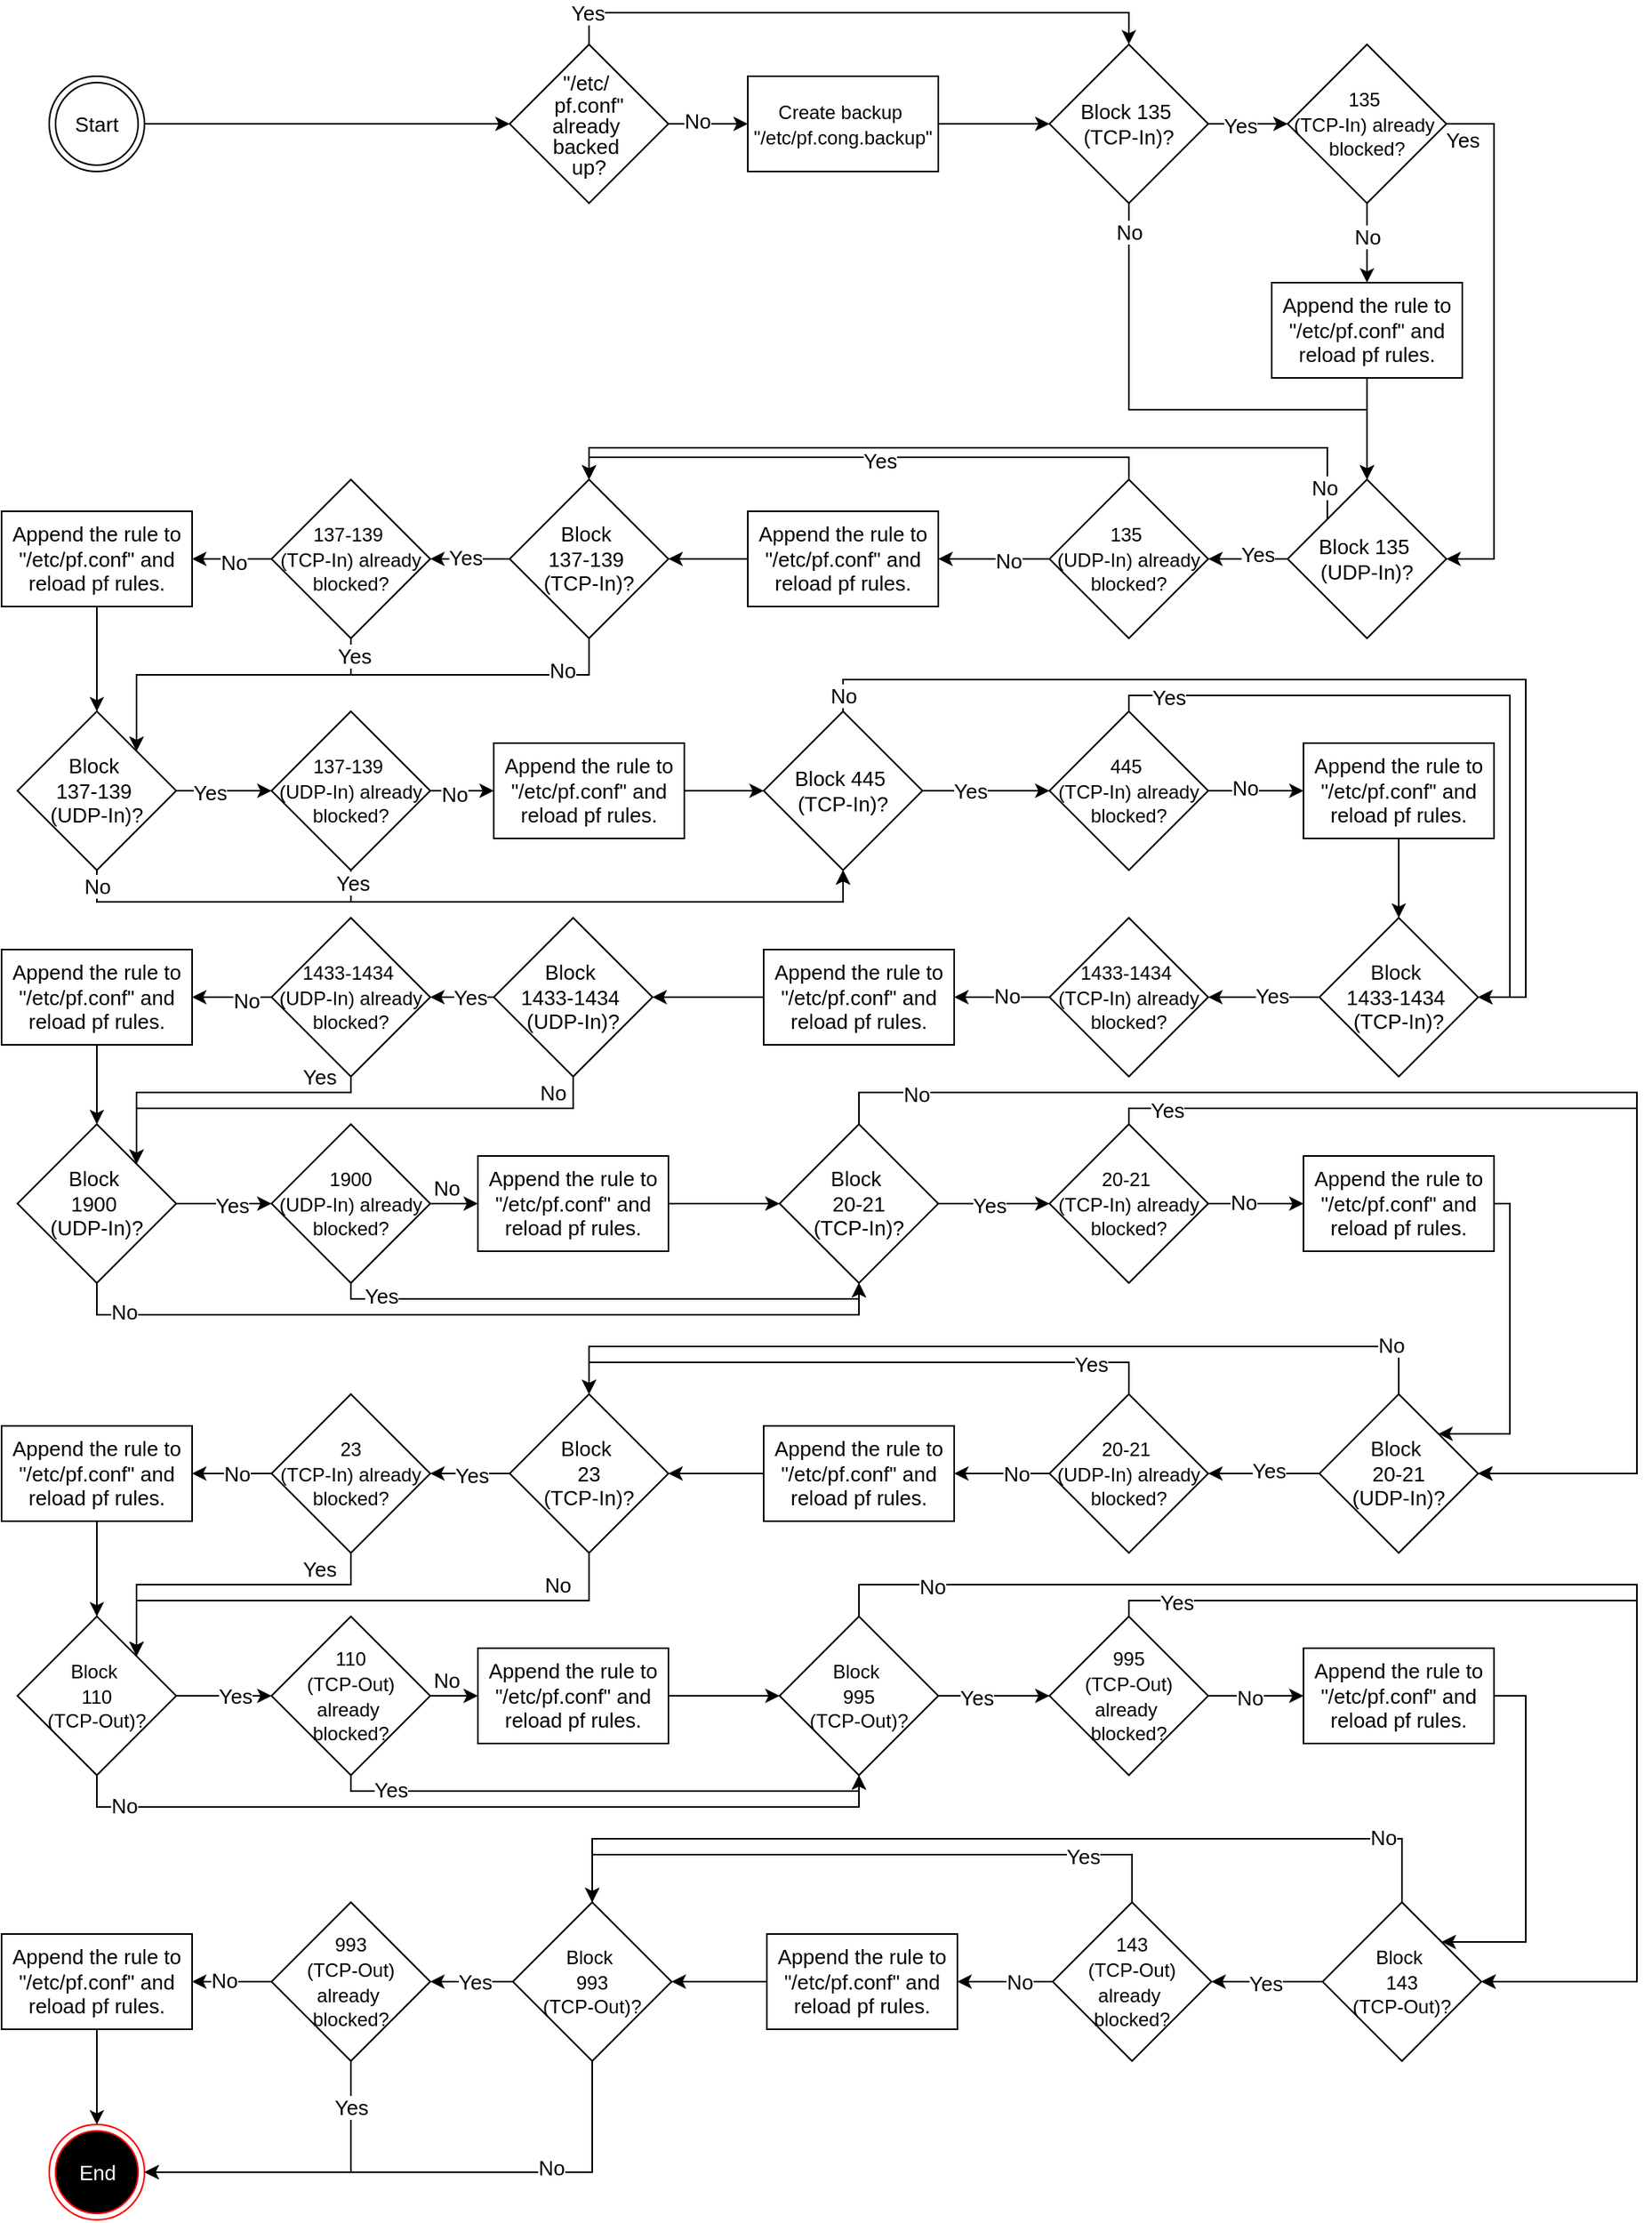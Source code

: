 <mxfile>
    <diagram name="Workflow" id="6AKc0Co7g4jw7QNKDYhZ">
        <mxGraphModel dx="1386" dy="728" grid="1" gridSize="10" guides="1" tooltips="1" connect="1" arrows="1" fold="1" page="1" pageScale="1" pageWidth="2336" pageHeight="1654" math="0" shadow="0">
            <root>
                <mxCell id="0"/>
                <mxCell id="1" parent="0"/>
                <mxCell id="2" style="edgeStyle=none;html=1;exitX=1;exitY=0.5;exitDx=0;exitDy=0;entryX=0;entryY=0.5;entryDx=0;entryDy=0;fontColor=#000000;" parent="1" source="gP1NRVliO_AB3EFOHZDK-1" target="gP1NRVliO_AB3EFOHZDK-13" edge="1">
                    <mxGeometry relative="1" as="geometry"/>
                </mxCell>
                <mxCell id="gP1NRVliO_AB3EFOHZDK-1" value="&lt;font style=&quot;color: rgb(0, 0, 0);&quot;&gt;Start&lt;/font&gt;" style="ellipse;shape=doubleEllipse;html=1;dashed=0;whiteSpace=wrap;aspect=fixed;fontSize=13;fontColor=#000000;" parent="1" vertex="1">
                    <mxGeometry x="230" y="60" width="60" height="60" as="geometry"/>
                </mxCell>
                <mxCell id="gP1NRVliO_AB3EFOHZDK-17" style="edgeStyle=orthogonalEdgeStyle;rounded=0;orthogonalLoop=1;jettySize=auto;html=1;exitX=1;exitY=0.5;exitDx=0;exitDy=0;entryX=0;entryY=0.5;entryDx=0;entryDy=0;fontSize=13;fontColor=#000000;" parent="1" source="gP1NRVliO_AB3EFOHZDK-13" target="gP1NRVliO_AB3EFOHZDK-16" edge="1">
                    <mxGeometry relative="1" as="geometry"/>
                </mxCell>
                <mxCell id="gP1NRVliO_AB3EFOHZDK-18" value="No" style="edgeLabel;html=1;align=center;verticalAlign=middle;resizable=0;points=[];fontSize=13;fontColor=#000000;" parent="gP1NRVliO_AB3EFOHZDK-17" vertex="1" connectable="0">
                    <mxGeometry x="-0.3" y="2" relative="1" as="geometry">
                        <mxPoint as="offset"/>
                    </mxGeometry>
                </mxCell>
                <mxCell id="gP1NRVliO_AB3EFOHZDK-191" style="edgeStyle=orthogonalEdgeStyle;rounded=0;orthogonalLoop=1;jettySize=auto;html=1;exitX=0.5;exitY=0;exitDx=0;exitDy=0;entryX=0.5;entryY=0;entryDx=0;entryDy=0;fontSize=13;" parent="1" source="gP1NRVliO_AB3EFOHZDK-13" target="gP1NRVliO_AB3EFOHZDK-22" edge="1">
                    <mxGeometry relative="1" as="geometry"/>
                </mxCell>
                <mxCell id="gP1NRVliO_AB3EFOHZDK-192" value="Yes" style="edgeLabel;html=1;align=center;verticalAlign=middle;resizable=0;points=[];fontSize=13;" parent="gP1NRVliO_AB3EFOHZDK-191" vertex="1" connectable="0">
                    <mxGeometry x="-0.213" relative="1" as="geometry">
                        <mxPoint x="-131" as="offset"/>
                    </mxGeometry>
                </mxCell>
                <mxCell id="gP1NRVliO_AB3EFOHZDK-13" value="&lt;font style=&quot;color: rgb(0, 0, 0); line-height: 100%;&quot;&gt;&quot;/etc/&amp;nbsp;&lt;/font&gt;&lt;div style=&quot;line-height: 100%;&quot;&gt;&lt;span style=&quot;background-color: transparent;&quot;&gt;&lt;font style=&quot;color: rgb(0, 0, 0);&quot;&gt;pf.conf&quot;&lt;/font&gt;&lt;/span&gt;&lt;div&gt;&lt;div&gt;&lt;font style=&quot;color: rgb(0, 0, 0);&quot;&gt;already&amp;nbsp;&lt;/font&gt;&lt;/div&gt;&lt;div&gt;&lt;span style=&quot;background-color: transparent;&quot;&gt;&lt;font style=&quot;color: rgb(0, 0, 0);&quot;&gt;backed&amp;nbsp;&lt;/font&gt;&lt;/span&gt;&lt;/div&gt;&lt;div&gt;&lt;span style=&quot;background-color: transparent;&quot;&gt;&lt;font style=&quot;color: rgb(0, 0, 0);&quot;&gt;up?&lt;/font&gt;&lt;/span&gt;&lt;/div&gt;&lt;/div&gt;&lt;/div&gt;" style="rhombus;whiteSpace=wrap;html=1;fontSize=13;fontColor=#000000;align=center;" parent="1" vertex="1">
                    <mxGeometry x="520" y="40" width="100" height="100" as="geometry"/>
                </mxCell>
                <mxCell id="gP1NRVliO_AB3EFOHZDK-190" style="edgeStyle=orthogonalEdgeStyle;rounded=0;orthogonalLoop=1;jettySize=auto;html=1;exitX=1;exitY=0.5;exitDx=0;exitDy=0;entryX=0;entryY=0.5;entryDx=0;entryDy=0;fontSize=13;fontColor=#000000;" parent="1" source="gP1NRVliO_AB3EFOHZDK-16" target="gP1NRVliO_AB3EFOHZDK-22" edge="1">
                    <mxGeometry relative="1" as="geometry"/>
                </mxCell>
                <mxCell id="gP1NRVliO_AB3EFOHZDK-16" value="&lt;font style=&quot;line-height: 100%; font-size: 12px; color: rgb(0, 0, 0);&quot;&gt;Create backup&amp;nbsp;&lt;/font&gt;&lt;div&gt;&lt;span style=&quot;font-size: 12px; background-color: transparent;&quot;&gt;&lt;font style=&quot;color: rgb(0, 0, 0);&quot;&gt;&quot;/etc/pf.cong.backup&quot;&lt;/font&gt;&lt;/span&gt;&lt;/div&gt;" style="rounded=0;whiteSpace=wrap;html=1;fontSize=13;fontColor=#000000;" parent="1" vertex="1">
                    <mxGeometry x="670" y="60" width="120" height="60" as="geometry"/>
                </mxCell>
                <mxCell id="gP1NRVliO_AB3EFOHZDK-36" style="edgeStyle=orthogonalEdgeStyle;rounded=0;orthogonalLoop=1;jettySize=auto;html=1;exitX=0.5;exitY=1;exitDx=0;exitDy=0;fontSize=13;fontColor=#000000;" parent="1" source="gP1NRVliO_AB3EFOHZDK-27" target="gP1NRVliO_AB3EFOHZDK-35" edge="1">
                    <mxGeometry relative="1" as="geometry"/>
                </mxCell>
                <mxCell id="gP1NRVliO_AB3EFOHZDK-37" value="No" style="edgeLabel;html=1;align=center;verticalAlign=middle;resizable=0;points=[];fontSize=13;fontColor=#000000;" parent="gP1NRVliO_AB3EFOHZDK-36" vertex="1" connectable="0">
                    <mxGeometry x="-0.175" relative="1" as="geometry">
                        <mxPoint as="offset"/>
                    </mxGeometry>
                </mxCell>
                <mxCell id="gP1NRVliO_AB3EFOHZDK-196" style="edgeStyle=orthogonalEdgeStyle;rounded=0;orthogonalLoop=1;jettySize=auto;html=1;exitX=1;exitY=0.5;exitDx=0;exitDy=0;entryX=1;entryY=0.5;entryDx=0;entryDy=0;fontSize=13;fontColor=#000000;" parent="1" source="gP1NRVliO_AB3EFOHZDK-27" target="gP1NRVliO_AB3EFOHZDK-41" edge="1">
                    <mxGeometry relative="1" as="geometry">
                        <mxPoint x="1140" y="380" as="targetPoint"/>
                        <Array as="points">
                            <mxPoint x="1140" y="90"/>
                            <mxPoint x="1140" y="364"/>
                        </Array>
                    </mxGeometry>
                </mxCell>
                <mxCell id="gP1NRVliO_AB3EFOHZDK-197" value="Yes" style="edgeLabel;html=1;align=center;verticalAlign=middle;resizable=0;points=[];fontSize=13;fontColor=#000000;" parent="gP1NRVliO_AB3EFOHZDK-196" vertex="1" connectable="0">
                    <mxGeometry x="-0.2" relative="1" as="geometry">
                        <mxPoint x="-20" y="-94" as="offset"/>
                    </mxGeometry>
                </mxCell>
                <mxCell id="gP1NRVliO_AB3EFOHZDK-27" value="&lt;font style=&quot;color: rgb(0, 0, 0); font-size: 12px;&quot;&gt;135&amp;nbsp;&lt;/font&gt;&lt;div&gt;&lt;font style=&quot;font-size: 12px;&quot;&gt;&lt;font style=&quot;&quot;&gt;&lt;font style=&quot;color: rgb(0, 0, 0);&quot;&gt;(TCP-In)&lt;/font&gt;&lt;/font&gt;&lt;font style=&quot;color: rgb(0, 0, 0);&quot;&gt; already&amp;nbsp;&lt;/font&gt;&lt;/font&gt;&lt;div&gt;&lt;font style=&quot;color: rgb(0, 0, 0); font-size: 12px;&quot;&gt;blocked?&lt;/font&gt;&lt;/div&gt;&lt;/div&gt;" style="rhombus;whiteSpace=wrap;html=1;fontSize=13;fontColor=#000000;" parent="1" vertex="1">
                    <mxGeometry x="1010" y="40" width="100" height="100" as="geometry"/>
                </mxCell>
                <mxCell id="gP1NRVliO_AB3EFOHZDK-193" style="edgeStyle=orthogonalEdgeStyle;rounded=0;orthogonalLoop=1;jettySize=auto;html=1;exitX=1;exitY=0.5;exitDx=0;exitDy=0;entryX=0;entryY=0.5;entryDx=0;entryDy=0;fontSize=13;fontColor=#000000;" parent="1" source="gP1NRVliO_AB3EFOHZDK-22" target="gP1NRVliO_AB3EFOHZDK-27" edge="1">
                    <mxGeometry relative="1" as="geometry"/>
                </mxCell>
                <mxCell id="gP1NRVliO_AB3EFOHZDK-194" value="Yes" style="edgeLabel;html=1;align=center;verticalAlign=middle;resizable=0;points=[];fontSize=13;fontColor=#000000;" parent="gP1NRVliO_AB3EFOHZDK-193" vertex="1" connectable="0">
                    <mxGeometry x="-0.2" y="-1" relative="1" as="geometry">
                        <mxPoint as="offset"/>
                    </mxGeometry>
                </mxCell>
                <mxCell id="gP1NRVliO_AB3EFOHZDK-200" style="edgeStyle=orthogonalEdgeStyle;rounded=0;orthogonalLoop=1;jettySize=auto;html=1;exitX=0.5;exitY=1;exitDx=0;exitDy=0;entryX=0.5;entryY=0;entryDx=0;entryDy=0;fontSize=13;fontColor=#000000;" parent="1" source="gP1NRVliO_AB3EFOHZDK-22" target="gP1NRVliO_AB3EFOHZDK-41" edge="1">
                    <mxGeometry relative="1" as="geometry">
                        <Array as="points">
                            <mxPoint x="910" y="270"/>
                            <mxPoint x="1060" y="270"/>
                        </Array>
                    </mxGeometry>
                </mxCell>
                <mxCell id="gP1NRVliO_AB3EFOHZDK-201" value="No" style="edgeLabel;html=1;align=center;verticalAlign=middle;resizable=0;points=[];fontSize=13;fontColor=#000000;" parent="gP1NRVliO_AB3EFOHZDK-200" vertex="1" connectable="0">
                    <mxGeometry x="-0.893" relative="1" as="geometry">
                        <mxPoint as="offset"/>
                    </mxGeometry>
                </mxCell>
                <mxCell id="gP1NRVliO_AB3EFOHZDK-22" value="&lt;font style=&quot;color: rgb(0, 0, 0);&quot;&gt;Block 135&amp;nbsp;&lt;/font&gt;&lt;div&gt;&lt;font style=&quot;color: rgb(0, 0, 0);&quot;&gt;(TCP-In)?&lt;/font&gt;&lt;/div&gt;" style="rhombus;whiteSpace=wrap;html=1;fontSize=13;fontColor=#000000;" parent="1" vertex="1">
                    <mxGeometry x="860" y="40" width="100" height="100" as="geometry"/>
                </mxCell>
                <mxCell id="gP1NRVliO_AB3EFOHZDK-199" style="edgeStyle=orthogonalEdgeStyle;rounded=0;orthogonalLoop=1;jettySize=auto;html=1;exitX=0.5;exitY=1;exitDx=0;exitDy=0;entryX=0.5;entryY=0;entryDx=0;entryDy=0;fontSize=13;fontColor=#000000;" parent="1" source="gP1NRVliO_AB3EFOHZDK-35" target="gP1NRVliO_AB3EFOHZDK-41" edge="1">
                    <mxGeometry relative="1" as="geometry"/>
                </mxCell>
                <mxCell id="gP1NRVliO_AB3EFOHZDK-35" value="&lt;font style=&quot;color: rgb(0, 0, 0);&quot;&gt;Append the rule to &quot;/etc/pf.conf&quot; and reload pf rules.&lt;/font&gt;" style="rounded=0;whiteSpace=wrap;html=1;fontSize=13;fontColor=#000000;" parent="1" vertex="1">
                    <mxGeometry x="1000" y="190" width="120" height="60" as="geometry"/>
                </mxCell>
                <mxCell id="gP1NRVliO_AB3EFOHZDK-202" style="edgeStyle=orthogonalEdgeStyle;rounded=0;orthogonalLoop=1;jettySize=auto;html=1;exitX=0;exitY=0.5;exitDx=0;exitDy=0;entryX=1;entryY=0.5;entryDx=0;entryDy=0;fontSize=13;fontColor=#000000;" parent="1" source="gP1NRVliO_AB3EFOHZDK-41" target="gP1NRVliO_AB3EFOHZDK-52" edge="1">
                    <mxGeometry relative="1" as="geometry"/>
                </mxCell>
                <mxCell id="gP1NRVliO_AB3EFOHZDK-203" value="Yes" style="edgeLabel;html=1;align=center;verticalAlign=middle;resizable=0;points=[];fontSize=13;fontColor=#000000;" parent="gP1NRVliO_AB3EFOHZDK-202" vertex="1" connectable="0">
                    <mxGeometry x="-0.24" y="-3" relative="1" as="geometry">
                        <mxPoint as="offset"/>
                    </mxGeometry>
                </mxCell>
                <mxCell id="gP1NRVliO_AB3EFOHZDK-234" style="edgeStyle=orthogonalEdgeStyle;rounded=0;orthogonalLoop=1;jettySize=auto;html=1;exitX=0;exitY=0;exitDx=0;exitDy=0;entryX=0.5;entryY=0;entryDx=0;entryDy=0;fontSize=13;fontColor=#000000;" parent="1" source="gP1NRVliO_AB3EFOHZDK-41" target="gP1NRVliO_AB3EFOHZDK-58" edge="1">
                    <mxGeometry relative="1" as="geometry">
                        <Array as="points">
                            <mxPoint x="1035" y="294"/>
                            <mxPoint x="570" y="294"/>
                        </Array>
                    </mxGeometry>
                </mxCell>
                <mxCell id="gP1NRVliO_AB3EFOHZDK-235" value="No" style="edgeLabel;html=1;align=center;verticalAlign=middle;resizable=0;points=[];fontSize=13;fontColor=#000000;" parent="gP1NRVliO_AB3EFOHZDK-234" vertex="1" connectable="0">
                    <mxGeometry x="-0.924" y="2" relative="1" as="geometry">
                        <mxPoint as="offset"/>
                    </mxGeometry>
                </mxCell>
                <mxCell id="gP1NRVliO_AB3EFOHZDK-41" value="&lt;font style=&quot;color: rgb(0, 0, 0);&quot;&gt;Block 135&amp;nbsp;&lt;/font&gt;&lt;div&gt;&lt;font style=&quot;color: rgb(0, 0, 0);&quot;&gt;(UDP-In)?&lt;/font&gt;&lt;/div&gt;" style="rhombus;whiteSpace=wrap;html=1;fontSize=13;fontColor=#000000;" parent="1" vertex="1">
                    <mxGeometry x="1010" y="314" width="100" height="100" as="geometry"/>
                </mxCell>
                <mxCell id="gP1NRVliO_AB3EFOHZDK-56" value="" style="edgeStyle=orthogonalEdgeStyle;rounded=0;orthogonalLoop=1;jettySize=auto;html=1;fontSize=13;fontColor=#000000;" parent="1" source="gP1NRVliO_AB3EFOHZDK-52" target="gP1NRVliO_AB3EFOHZDK-55" edge="1">
                    <mxGeometry relative="1" as="geometry"/>
                </mxCell>
                <mxCell id="gP1NRVliO_AB3EFOHZDK-57" value="No" style="edgeLabel;html=1;align=center;verticalAlign=middle;resizable=0;points=[];fontSize=13;fontColor=#000000;" parent="gP1NRVliO_AB3EFOHZDK-56" vertex="1" connectable="0">
                    <mxGeometry x="-0.25" y="1" relative="1" as="geometry">
                        <mxPoint as="offset"/>
                    </mxGeometry>
                </mxCell>
                <mxCell id="gP1NRVliO_AB3EFOHZDK-236" style="edgeStyle=orthogonalEdgeStyle;rounded=0;orthogonalLoop=1;jettySize=auto;html=1;exitX=0.5;exitY=0;exitDx=0;exitDy=0;entryX=0.5;entryY=0;entryDx=0;entryDy=0;fontSize=13;fontColor=#000000;" parent="1" source="gP1NRVliO_AB3EFOHZDK-52" target="gP1NRVliO_AB3EFOHZDK-58" edge="1">
                    <mxGeometry relative="1" as="geometry">
                        <Array as="points">
                            <mxPoint x="910" y="300"/>
                            <mxPoint x="570" y="300"/>
                        </Array>
                    </mxGeometry>
                </mxCell>
                <mxCell id="gP1NRVliO_AB3EFOHZDK-237" value="Yes" style="edgeLabel;html=1;align=center;verticalAlign=middle;resizable=0;points=[];fontSize=13;fontColor=#000000;" parent="gP1NRVliO_AB3EFOHZDK-236" vertex="1" connectable="0">
                    <mxGeometry x="-0.071" y="2" relative="1" as="geometry">
                        <mxPoint as="offset"/>
                    </mxGeometry>
                </mxCell>
                <mxCell id="gP1NRVliO_AB3EFOHZDK-52" value="&lt;font style=&quot;font-size: 12px; color: rgb(0, 0, 0);&quot;&gt;135&amp;nbsp;&lt;/font&gt;&lt;div&gt;&lt;font style=&quot;color: rgb(0, 0, 0);&quot;&gt;&lt;font style=&quot;font-size: 12px;&quot;&gt;(UDP-In)&amp;nbsp;&lt;/font&gt;&lt;span style=&quot;font-size: 12px; background-color: transparent;&quot;&gt;already&lt;/span&gt;&lt;/font&gt;&lt;div&gt;&lt;div&gt;&lt;font style=&quot;font-size: 12px; color: rgb(0, 0, 0);&quot;&gt;blocked?&lt;/font&gt;&lt;/div&gt;&lt;/div&gt;&lt;/div&gt;" style="rhombus;whiteSpace=wrap;html=1;fontSize=13;fontColor=#000000;" parent="1" vertex="1">
                    <mxGeometry x="860" y="314" width="100" height="100" as="geometry"/>
                </mxCell>
                <mxCell id="gP1NRVliO_AB3EFOHZDK-60" style="edgeStyle=orthogonalEdgeStyle;rounded=0;orthogonalLoop=1;jettySize=auto;html=1;exitX=0;exitY=0.5;exitDx=0;exitDy=0;entryX=1;entryY=0.5;entryDx=0;entryDy=0;fontSize=13;fontColor=#000000;" parent="1" source="gP1NRVliO_AB3EFOHZDK-55" target="gP1NRVliO_AB3EFOHZDK-58" edge="1">
                    <mxGeometry relative="1" as="geometry"/>
                </mxCell>
                <mxCell id="gP1NRVliO_AB3EFOHZDK-55" value="Append the rule to &quot;/etc/pf.conf&quot; and reload pf rules." style="rounded=0;whiteSpace=wrap;html=1;fontSize=13;fontColor=#000000;" parent="1" vertex="1">
                    <mxGeometry x="670" y="334" width="120" height="60" as="geometry"/>
                </mxCell>
                <mxCell id="gP1NRVliO_AB3EFOHZDK-209" style="edgeStyle=orthogonalEdgeStyle;rounded=0;orthogonalLoop=1;jettySize=auto;html=1;exitX=0;exitY=0.5;exitDx=0;exitDy=0;entryX=1;entryY=0.5;entryDx=0;entryDy=0;fontSize=13;fontColor=#000000;" parent="1" source="gP1NRVliO_AB3EFOHZDK-58" target="gP1NRVliO_AB3EFOHZDK-65" edge="1">
                    <mxGeometry relative="1" as="geometry"/>
                </mxCell>
                <mxCell id="gP1NRVliO_AB3EFOHZDK-232" value="Yes" style="edgeLabel;html=1;align=center;verticalAlign=middle;resizable=0;points=[];fontSize=13;fontColor=#000000;" parent="gP1NRVliO_AB3EFOHZDK-209" vertex="1" connectable="0">
                    <mxGeometry x="0.143" y="-1" relative="1" as="geometry">
                        <mxPoint as="offset"/>
                    </mxGeometry>
                </mxCell>
                <mxCell id="gP1NRVliO_AB3EFOHZDK-227" style="edgeStyle=orthogonalEdgeStyle;rounded=0;orthogonalLoop=1;jettySize=auto;html=1;exitX=0.5;exitY=1;exitDx=0;exitDy=0;entryX=1;entryY=0;entryDx=0;entryDy=0;fontSize=13;fontColor=#000000;" parent="1" source="gP1NRVliO_AB3EFOHZDK-58" target="gP1NRVliO_AB3EFOHZDK-72" edge="1">
                    <mxGeometry relative="1" as="geometry"/>
                </mxCell>
                <mxCell id="gP1NRVliO_AB3EFOHZDK-228" value="No" style="edgeLabel;html=1;align=center;verticalAlign=middle;resizable=0;points=[];fontSize=13;fontColor=#000000;" parent="gP1NRVliO_AB3EFOHZDK-227" vertex="1" connectable="0">
                    <mxGeometry x="-0.481" y="-3" relative="1" as="geometry">
                        <mxPoint x="52" as="offset"/>
                    </mxGeometry>
                </mxCell>
                <mxCell id="gP1NRVliO_AB3EFOHZDK-58" value="&lt;div&gt;&lt;font style=&quot;color: rgb(0, 0, 0);&quot;&gt;Block&amp;nbsp;&lt;/font&gt;&lt;/div&gt;&lt;div&gt;&lt;font style=&quot;color: rgb(0, 0, 0);&quot;&gt;137-139&amp;nbsp;&lt;/font&gt;&lt;div&gt;&lt;font style=&quot;color: rgb(0, 0, 0);&quot;&gt;(TCP-In)?&lt;/font&gt;&lt;/div&gt;&lt;/div&gt;" style="rhombus;whiteSpace=wrap;html=1;fontSize=13;fontColor=#000000;" parent="1" vertex="1">
                    <mxGeometry x="520" y="314" width="100" height="100" as="geometry"/>
                </mxCell>
                <mxCell id="gP1NRVliO_AB3EFOHZDK-221" style="edgeStyle=orthogonalEdgeStyle;rounded=0;orthogonalLoop=1;jettySize=auto;html=1;exitX=0;exitY=0.5;exitDx=0;exitDy=0;entryX=1;entryY=0.5;entryDx=0;entryDy=0;fontSize=13;fontColor=#000000;" parent="1" source="gP1NRVliO_AB3EFOHZDK-65" target="gP1NRVliO_AB3EFOHZDK-69" edge="1">
                    <mxGeometry relative="1" as="geometry"/>
                </mxCell>
                <mxCell id="gP1NRVliO_AB3EFOHZDK-231" value="No" style="edgeLabel;html=1;align=center;verticalAlign=middle;resizable=0;points=[];fontSize=13;fontColor=#000000;" parent="gP1NRVliO_AB3EFOHZDK-221" vertex="1" connectable="0">
                    <mxGeometry x="-0.05" y="2" relative="1" as="geometry">
                        <mxPoint as="offset"/>
                    </mxGeometry>
                </mxCell>
                <mxCell id="gP1NRVliO_AB3EFOHZDK-229" style="edgeStyle=orthogonalEdgeStyle;rounded=0;orthogonalLoop=1;jettySize=auto;html=1;exitX=0.5;exitY=1;exitDx=0;exitDy=0;entryX=1;entryY=0;entryDx=0;entryDy=0;fontSize=13;fontColor=#000000;" parent="1" source="gP1NRVliO_AB3EFOHZDK-65" target="gP1NRVliO_AB3EFOHZDK-72" edge="1">
                    <mxGeometry relative="1" as="geometry"/>
                </mxCell>
                <mxCell id="gP1NRVliO_AB3EFOHZDK-230" value="Yes" style="edgeLabel;html=1;align=center;verticalAlign=middle;resizable=0;points=[];fontSize=13;fontColor=#000000;" parent="gP1NRVliO_AB3EFOHZDK-229" vertex="1" connectable="0">
                    <mxGeometry x="-0.898" y="2" relative="1" as="geometry">
                        <mxPoint as="offset"/>
                    </mxGeometry>
                </mxCell>
                <mxCell id="gP1NRVliO_AB3EFOHZDK-65" value="&lt;font style=&quot;color: rgb(0, 0, 0); font-size: 12px;&quot;&gt;137-139&amp;nbsp;&lt;/font&gt;&lt;div&gt;&lt;span style=&quot;background-color: transparent;&quot;&gt;&lt;font style=&quot;color: rgb(0, 0, 0); font-size: 12px;&quot;&gt;(TCP-In) already&lt;/font&gt;&lt;/span&gt;&lt;div&gt;&lt;font style=&quot;color: rgb(0, 0, 0); font-size: 12px;&quot;&gt;blocked?&lt;/font&gt;&lt;/div&gt;&lt;/div&gt;" style="rhombus;whiteSpace=wrap;html=1;fontSize=13;fontColor=#000000;" parent="1" vertex="1">
                    <mxGeometry x="370" y="314" width="100" height="100" as="geometry"/>
                </mxCell>
                <mxCell id="gP1NRVliO_AB3EFOHZDK-224" style="edgeStyle=orthogonalEdgeStyle;rounded=0;orthogonalLoop=1;jettySize=auto;html=1;exitX=0.5;exitY=1;exitDx=0;exitDy=0;entryX=0.5;entryY=0;entryDx=0;entryDy=0;fontSize=13;fontColor=#000000;" parent="1" source="gP1NRVliO_AB3EFOHZDK-69" target="gP1NRVliO_AB3EFOHZDK-72" edge="1">
                    <mxGeometry relative="1" as="geometry"/>
                </mxCell>
                <mxCell id="gP1NRVliO_AB3EFOHZDK-69" value="Append the rule to &quot;/etc/pf.conf&quot; and reload pf rules." style="rounded=0;whiteSpace=wrap;html=1;fontSize=13;fontColor=#000000;" parent="1" vertex="1">
                    <mxGeometry x="200" y="334" width="120" height="60" as="geometry"/>
                </mxCell>
                <mxCell id="gP1NRVliO_AB3EFOHZDK-225" style="edgeStyle=orthogonalEdgeStyle;rounded=0;orthogonalLoop=1;jettySize=auto;html=1;exitX=1;exitY=0.5;exitDx=0;exitDy=0;entryX=0;entryY=0.5;entryDx=0;entryDy=0;fontSize=13;fontColor=#000000;" parent="1" source="gP1NRVliO_AB3EFOHZDK-72" target="gP1NRVliO_AB3EFOHZDK-82" edge="1">
                    <mxGeometry relative="1" as="geometry"/>
                </mxCell>
                <mxCell id="gP1NRVliO_AB3EFOHZDK-226" value="Yes" style="edgeLabel;html=1;align=center;verticalAlign=middle;resizable=0;points=[];fontSize=13;fontColor=#000000;" parent="gP1NRVliO_AB3EFOHZDK-225" vertex="1" connectable="0">
                    <mxGeometry x="-0.32" y="-1" relative="1" as="geometry">
                        <mxPoint as="offset"/>
                    </mxGeometry>
                </mxCell>
                <mxCell id="gP1NRVliO_AB3EFOHZDK-238" style="edgeStyle=orthogonalEdgeStyle;rounded=0;orthogonalLoop=1;jettySize=auto;html=1;entryX=0.5;entryY=1;entryDx=0;entryDy=0;fontSize=13;fontColor=#000000;" parent="1" source="gP1NRVliO_AB3EFOHZDK-72" target="gP1NRVliO_AB3EFOHZDK-91" edge="1">
                    <mxGeometry relative="1" as="geometry">
                        <Array as="points">
                            <mxPoint x="260" y="580"/>
                            <mxPoint x="730" y="580"/>
                        </Array>
                    </mxGeometry>
                </mxCell>
                <mxCell id="gP1NRVliO_AB3EFOHZDK-239" value="No" style="edgeLabel;html=1;align=center;verticalAlign=middle;resizable=0;points=[];fontSize=13;fontColor=#000000;" parent="gP1NRVliO_AB3EFOHZDK-238" vertex="1" connectable="0">
                    <mxGeometry x="-0.016" y="-1" relative="1" as="geometry">
                        <mxPoint x="-231" y="-11" as="offset"/>
                    </mxGeometry>
                </mxCell>
                <mxCell id="gP1NRVliO_AB3EFOHZDK-72" value="&lt;font style=&quot;color: rgb(0, 0, 0);&quot;&gt;Block&amp;nbsp;&lt;/font&gt;&lt;div&gt;&lt;font style=&quot;color: rgb(0, 0, 0);&quot;&gt;137-139&amp;nbsp;&lt;/font&gt;&lt;div&gt;&lt;font style=&quot;color: rgb(0, 0, 0);&quot;&gt;(UDP-In)?&lt;/font&gt;&lt;/div&gt;&lt;/div&gt;" style="rhombus;whiteSpace=wrap;html=1;fontSize=13;fontColor=#000000;" parent="1" vertex="1">
                    <mxGeometry x="210" y="460" width="100" height="100" as="geometry"/>
                </mxCell>
                <mxCell id="gP1NRVliO_AB3EFOHZDK-89" style="edgeStyle=orthogonalEdgeStyle;rounded=0;orthogonalLoop=1;jettySize=auto;html=1;exitX=1;exitY=0.5;exitDx=0;exitDy=0;fontSize=13;fontColor=#000000;" parent="1" source="gP1NRVliO_AB3EFOHZDK-82" target="gP1NRVliO_AB3EFOHZDK-88" edge="1">
                    <mxGeometry relative="1" as="geometry"/>
                </mxCell>
                <mxCell id="gP1NRVliO_AB3EFOHZDK-90" value="No" style="edgeLabel;html=1;align=center;verticalAlign=middle;resizable=0;points=[];fontSize=13;fontColor=#000000;" parent="gP1NRVliO_AB3EFOHZDK-89" vertex="1" connectable="0">
                    <mxGeometry x="-0.28" y="-2" relative="1" as="geometry">
                        <mxPoint as="offset"/>
                    </mxGeometry>
                </mxCell>
                <mxCell id="gP1NRVliO_AB3EFOHZDK-240" style="edgeStyle=orthogonalEdgeStyle;rounded=0;orthogonalLoop=1;jettySize=auto;html=1;exitX=0.5;exitY=1;exitDx=0;exitDy=0;entryX=0.5;entryY=1;entryDx=0;entryDy=0;fontSize=13;fontColor=#000000;" parent="1" source="gP1NRVliO_AB3EFOHZDK-82" target="gP1NRVliO_AB3EFOHZDK-91" edge="1">
                    <mxGeometry relative="1" as="geometry"/>
                </mxCell>
                <mxCell id="gP1NRVliO_AB3EFOHZDK-241" value="Yes" style="edgeLabel;html=1;align=center;verticalAlign=middle;resizable=0;points=[];fontSize=13;fontColor=#000000;" parent="gP1NRVliO_AB3EFOHZDK-240" vertex="1" connectable="0">
                    <mxGeometry x="-0.954" y="1" relative="1" as="geometry">
                        <mxPoint as="offset"/>
                    </mxGeometry>
                </mxCell>
                <mxCell id="gP1NRVliO_AB3EFOHZDK-82" value="&lt;font style=&quot;color: rgb(0, 0, 0); font-size: 12px;&quot;&gt;137-139&amp;nbsp;&lt;/font&gt;&lt;div&gt;&lt;span style=&quot;background-color: transparent;&quot;&gt;&lt;font style=&quot;color: rgb(0, 0, 0); font-size: 12px;&quot;&gt;(UDP-In) already&lt;/font&gt;&lt;/span&gt;&lt;div&gt;&lt;font style=&quot;color: rgb(0, 0, 0); font-size: 12px;&quot;&gt;blocked?&lt;/font&gt;&lt;/div&gt;&lt;/div&gt;" style="rhombus;whiteSpace=wrap;html=1;fontSize=13;fontColor=#000000;" parent="1" vertex="1">
                    <mxGeometry x="370" y="460" width="100" height="100" as="geometry"/>
                </mxCell>
                <mxCell id="gP1NRVliO_AB3EFOHZDK-233" style="edgeStyle=orthogonalEdgeStyle;rounded=0;orthogonalLoop=1;jettySize=auto;html=1;exitX=1;exitY=0.5;exitDx=0;exitDy=0;entryX=0;entryY=0.5;entryDx=0;entryDy=0;fontSize=13;fontColor=#000000;" parent="1" source="gP1NRVliO_AB3EFOHZDK-88" target="gP1NRVliO_AB3EFOHZDK-91" edge="1">
                    <mxGeometry relative="1" as="geometry">
                        <mxPoint x="630" y="510" as="targetPoint"/>
                    </mxGeometry>
                </mxCell>
                <mxCell id="gP1NRVliO_AB3EFOHZDK-88" value="Append the rule to &quot;/etc/pf.conf&quot; and reload pf rules." style="rounded=0;whiteSpace=wrap;html=1;fontSize=13;fontColor=#000000;" parent="1" vertex="1">
                    <mxGeometry x="510" y="480" width="120" height="60" as="geometry"/>
                </mxCell>
                <mxCell id="gP1NRVliO_AB3EFOHZDK-242" style="edgeStyle=orthogonalEdgeStyle;rounded=0;orthogonalLoop=1;jettySize=auto;html=1;exitX=1;exitY=0.5;exitDx=0;exitDy=0;entryX=0;entryY=0.5;entryDx=0;entryDy=0;fontSize=13;fontColor=#000000;" parent="1" source="gP1NRVliO_AB3EFOHZDK-91" target="gP1NRVliO_AB3EFOHZDK-95" edge="1">
                    <mxGeometry relative="1" as="geometry"/>
                </mxCell>
                <mxCell id="gP1NRVliO_AB3EFOHZDK-250" value="Yes" style="edgeLabel;html=1;align=center;verticalAlign=middle;resizable=0;points=[];fontSize=13;fontColor=#000000;" parent="gP1NRVliO_AB3EFOHZDK-242" vertex="1" connectable="0">
                    <mxGeometry x="-0.25" relative="1" as="geometry">
                        <mxPoint as="offset"/>
                    </mxGeometry>
                </mxCell>
                <mxCell id="gP1NRVliO_AB3EFOHZDK-245" style="edgeStyle=orthogonalEdgeStyle;rounded=0;orthogonalLoop=1;jettySize=auto;html=1;exitX=0.5;exitY=0;exitDx=0;exitDy=0;entryX=1;entryY=0.5;entryDx=0;entryDy=0;fontSize=13;fontColor=#000000;" parent="1" source="gP1NRVliO_AB3EFOHZDK-91" target="gP1NRVliO_AB3EFOHZDK-108" edge="1">
                    <mxGeometry relative="1" as="geometry">
                        <Array as="points">
                            <mxPoint x="730" y="440"/>
                            <mxPoint x="1160" y="440"/>
                            <mxPoint x="1160" y="640"/>
                        </Array>
                    </mxGeometry>
                </mxCell>
                <mxCell id="gP1NRVliO_AB3EFOHZDK-246" value="No" style="edgeLabel;html=1;align=center;verticalAlign=middle;resizable=0;points=[];fontSize=13;fontColor=#000000;" parent="gP1NRVliO_AB3EFOHZDK-245" vertex="1" connectable="0">
                    <mxGeometry x="-0.485" relative="1" as="geometry">
                        <mxPoint x="-155" y="10" as="offset"/>
                    </mxGeometry>
                </mxCell>
                <mxCell id="gP1NRVliO_AB3EFOHZDK-91" value="&lt;font style=&quot;color: rgb(0, 0, 0);&quot;&gt;Block 445&amp;nbsp;&lt;/font&gt;&lt;div&gt;&lt;font style=&quot;color: rgb(0, 0, 0);&quot;&gt;(TCP-In)?&lt;/font&gt;&lt;/div&gt;" style="rhombus;whiteSpace=wrap;html=1;fontSize=13;fontColor=#000000;" parent="1" vertex="1">
                    <mxGeometry x="680" y="460" width="100" height="100" as="geometry"/>
                </mxCell>
                <mxCell id="gP1NRVliO_AB3EFOHZDK-243" style="edgeStyle=orthogonalEdgeStyle;rounded=0;orthogonalLoop=1;jettySize=auto;html=1;exitX=1;exitY=0.5;exitDx=0;exitDy=0;entryX=0;entryY=0.5;entryDx=0;entryDy=0;fontSize=13;fontColor=#000000;" parent="1" source="gP1NRVliO_AB3EFOHZDK-95" target="gP1NRVliO_AB3EFOHZDK-105" edge="1">
                    <mxGeometry relative="1" as="geometry"/>
                </mxCell>
                <mxCell id="gP1NRVliO_AB3EFOHZDK-249" value="No" style="edgeLabel;html=1;align=center;verticalAlign=middle;resizable=0;points=[];fontSize=13;fontColor=#000000;" parent="gP1NRVliO_AB3EFOHZDK-243" vertex="1" connectable="0">
                    <mxGeometry x="-0.233" y="2" relative="1" as="geometry">
                        <mxPoint as="offset"/>
                    </mxGeometry>
                </mxCell>
                <mxCell id="gP1NRVliO_AB3EFOHZDK-247" style="edgeStyle=orthogonalEdgeStyle;rounded=0;orthogonalLoop=1;jettySize=auto;html=1;exitX=0.5;exitY=0;exitDx=0;exitDy=0;entryX=1;entryY=0.5;entryDx=0;entryDy=0;fontSize=13;fontColor=#000000;" parent="1" source="gP1NRVliO_AB3EFOHZDK-95" target="gP1NRVliO_AB3EFOHZDK-108" edge="1">
                    <mxGeometry relative="1" as="geometry">
                        <Array as="points">
                            <mxPoint x="910" y="450"/>
                            <mxPoint x="1150" y="450"/>
                            <mxPoint x="1150" y="640"/>
                        </Array>
                    </mxGeometry>
                </mxCell>
                <mxCell id="gP1NRVliO_AB3EFOHZDK-248" value="Yes" style="edgeLabel;html=1;align=center;verticalAlign=middle;resizable=0;points=[];fontSize=13;fontColor=#000000;" parent="gP1NRVliO_AB3EFOHZDK-247" vertex="1" connectable="0">
                    <mxGeometry x="-0.848" y="-1" relative="1" as="geometry">
                        <mxPoint as="offset"/>
                    </mxGeometry>
                </mxCell>
                <mxCell id="gP1NRVliO_AB3EFOHZDK-95" value="&lt;font style=&quot;color: rgb(0, 0, 0); font-size: 12px;&quot;&gt;445&amp;nbsp;&lt;/font&gt;&lt;div&gt;&lt;span style=&quot;background-color: transparent;&quot;&gt;&lt;font style=&quot;color: rgb(0, 0, 0); font-size: 12px;&quot;&gt;(TCP-In) already&lt;/font&gt;&lt;/span&gt;&lt;div&gt;&lt;font style=&quot;color: rgb(0, 0, 0); font-size: 12px;&quot;&gt;blocked?&lt;/font&gt;&lt;/div&gt;&lt;/div&gt;" style="rhombus;whiteSpace=wrap;html=1;fontSize=13;fontColor=#000000;" parent="1" vertex="1">
                    <mxGeometry x="860" y="460" width="100" height="100" as="geometry"/>
                </mxCell>
                <mxCell id="gP1NRVliO_AB3EFOHZDK-244" style="edgeStyle=orthogonalEdgeStyle;rounded=0;orthogonalLoop=1;jettySize=auto;html=1;exitX=0.5;exitY=1;exitDx=0;exitDy=0;entryX=0.5;entryY=0;entryDx=0;entryDy=0;fontSize=13;fontColor=#000000;" parent="1" source="gP1NRVliO_AB3EFOHZDK-105" target="gP1NRVliO_AB3EFOHZDK-108" edge="1">
                    <mxGeometry relative="1" as="geometry"/>
                </mxCell>
                <mxCell id="gP1NRVliO_AB3EFOHZDK-105" value="Append the rule to &quot;/etc/pf.conf&quot; and reload pf rules." style="rounded=0;whiteSpace=wrap;html=1;fontSize=13;fontColor=#000000;" parent="1" vertex="1">
                    <mxGeometry x="1020" y="480" width="120" height="60" as="geometry"/>
                </mxCell>
                <mxCell id="gP1NRVliO_AB3EFOHZDK-251" style="edgeStyle=orthogonalEdgeStyle;rounded=0;orthogonalLoop=1;jettySize=auto;html=1;exitX=0;exitY=0.5;exitDx=0;exitDy=0;entryX=1;entryY=0.5;entryDx=0;entryDy=0;fontSize=13;fontColor=#000000;" parent="1" source="gP1NRVliO_AB3EFOHZDK-108" target="gP1NRVliO_AB3EFOHZDK-114" edge="1">
                    <mxGeometry relative="1" as="geometry"/>
                </mxCell>
                <mxCell id="gP1NRVliO_AB3EFOHZDK-252" value="Yes" style="edgeLabel;html=1;align=center;verticalAlign=middle;resizable=0;points=[];fontSize=13;fontColor=#000000;" parent="gP1NRVliO_AB3EFOHZDK-251" vertex="1" connectable="0">
                    <mxGeometry x="-0.143" y="-1" relative="1" as="geometry">
                        <mxPoint as="offset"/>
                    </mxGeometry>
                </mxCell>
                <mxCell id="gP1NRVliO_AB3EFOHZDK-108" value="&lt;font style=&quot;color: rgb(0, 0, 0);&quot;&gt;Block&amp;nbsp;&lt;/font&gt;&lt;div&gt;&lt;font style=&quot;color: rgb(0, 0, 0);&quot;&gt;1433-1434&amp;nbsp;&lt;/font&gt;&lt;div&gt;&lt;font style=&quot;color: rgb(0, 0, 0);&quot;&gt;(TCP-In)?&lt;/font&gt;&lt;/div&gt;&lt;/div&gt;" style="rhombus;whiteSpace=wrap;html=1;fontSize=13;fontColor=#000000;" parent="1" vertex="1">
                    <mxGeometry x="1030" y="590" width="100" height="100" as="geometry"/>
                </mxCell>
                <mxCell id="gP1NRVliO_AB3EFOHZDK-253" style="edgeStyle=orthogonalEdgeStyle;rounded=0;orthogonalLoop=1;jettySize=auto;html=1;exitX=0;exitY=0.5;exitDx=0;exitDy=0;entryX=1;entryY=0.5;entryDx=0;entryDy=0;fontSize=13;fontColor=#000000;" parent="1" source="gP1NRVliO_AB3EFOHZDK-114" target="gP1NRVliO_AB3EFOHZDK-117" edge="1">
                    <mxGeometry relative="1" as="geometry"/>
                </mxCell>
                <mxCell id="gP1NRVliO_AB3EFOHZDK-254" value="No" style="edgeLabel;html=1;align=center;verticalAlign=middle;resizable=0;points=[];fontSize=13;fontColor=#000000;" parent="gP1NRVliO_AB3EFOHZDK-253" vertex="1" connectable="0">
                    <mxGeometry x="-0.1" y="-1" relative="1" as="geometry">
                        <mxPoint as="offset"/>
                    </mxGeometry>
                </mxCell>
                <mxCell id="gP1NRVliO_AB3EFOHZDK-114" value="&lt;div&gt;&lt;font style=&quot;color: rgb(0, 0, 0); font-size: 12px;&quot;&gt;1433-1434&amp;nbsp;&lt;/font&gt;&lt;div&gt;&lt;font style=&quot;color: rgb(0, 0, 0); font-size: 12px;&quot;&gt;(TCP-In) already blocked?&lt;/font&gt;&lt;/div&gt;&lt;/div&gt;" style="rhombus;whiteSpace=wrap;html=1;fontSize=13;fontColor=#000000;" parent="1" vertex="1">
                    <mxGeometry x="860" y="590" width="100" height="100" as="geometry"/>
                </mxCell>
                <mxCell id="gP1NRVliO_AB3EFOHZDK-256" style="edgeStyle=orthogonalEdgeStyle;rounded=0;orthogonalLoop=1;jettySize=auto;html=1;exitX=0;exitY=0.5;exitDx=0;exitDy=0;entryX=1;entryY=0.5;entryDx=0;entryDy=0;fontSize=13;fontColor=#000000;" parent="1" source="gP1NRVliO_AB3EFOHZDK-117" target="gP1NRVliO_AB3EFOHZDK-120" edge="1">
                    <mxGeometry relative="1" as="geometry"/>
                </mxCell>
                <mxCell id="gP1NRVliO_AB3EFOHZDK-117" value="Append the rule to &quot;/etc/pf.conf&quot; and reload pf rules." style="rounded=0;whiteSpace=wrap;html=1;fontSize=13;fontColor=#000000;" parent="1" vertex="1">
                    <mxGeometry x="680" y="610" width="120" height="60" as="geometry"/>
                </mxCell>
                <mxCell id="gP1NRVliO_AB3EFOHZDK-257" style="edgeStyle=orthogonalEdgeStyle;rounded=0;orthogonalLoop=1;jettySize=auto;html=1;exitX=0;exitY=0.5;exitDx=0;exitDy=0;entryX=1;entryY=0.5;entryDx=0;entryDy=0;fontSize=13;fontColor=#000000;" parent="1" source="gP1NRVliO_AB3EFOHZDK-120" target="gP1NRVliO_AB3EFOHZDK-126" edge="1">
                    <mxGeometry relative="1" as="geometry"/>
                </mxCell>
                <mxCell id="gP1NRVliO_AB3EFOHZDK-258" value="Yes" style="edgeLabel;html=1;align=center;verticalAlign=middle;resizable=0;points=[];fontSize=13;fontColor=#000000;" parent="gP1NRVliO_AB3EFOHZDK-257" vertex="1" connectable="0">
                    <mxGeometry x="-0.25" relative="1" as="geometry">
                        <mxPoint as="offset"/>
                    </mxGeometry>
                </mxCell>
                <mxCell id="gP1NRVliO_AB3EFOHZDK-262" style="edgeStyle=orthogonalEdgeStyle;rounded=0;orthogonalLoop=1;jettySize=auto;html=1;exitX=0.5;exitY=1;exitDx=0;exitDy=0;entryX=1;entryY=0;entryDx=0;entryDy=0;fontSize=13;fontColor=#000000;" parent="1" source="gP1NRVliO_AB3EFOHZDK-120" target="gP1NRVliO_AB3EFOHZDK-132" edge="1">
                    <mxGeometry relative="1" as="geometry">
                        <Array as="points">
                            <mxPoint x="560" y="710"/>
                            <mxPoint x="285" y="710"/>
                        </Array>
                    </mxGeometry>
                </mxCell>
                <mxCell id="gP1NRVliO_AB3EFOHZDK-265" value="No" style="edgeLabel;html=1;align=center;verticalAlign=middle;resizable=0;points=[];fontSize=13;fontColor=#000000;" parent="gP1NRVliO_AB3EFOHZDK-262" vertex="1" connectable="0">
                    <mxGeometry x="-0.8" y="1" relative="1" as="geometry">
                        <mxPoint y="-11" as="offset"/>
                    </mxGeometry>
                </mxCell>
                <mxCell id="gP1NRVliO_AB3EFOHZDK-120" value="&lt;font style=&quot;color: rgb(0, 0, 0);&quot;&gt;Block&amp;nbsp;&lt;/font&gt;&lt;div&gt;&lt;font style=&quot;color: rgb(0, 0, 0);&quot;&gt;1433-1434&amp;nbsp;&lt;/font&gt;&lt;div&gt;&lt;font style=&quot;color: rgb(0, 0, 0);&quot;&gt;(UDP-In)?&lt;/font&gt;&lt;/div&gt;&lt;/div&gt;" style="rhombus;whiteSpace=wrap;html=1;fontSize=13;fontColor=#000000;" parent="1" vertex="1">
                    <mxGeometry x="510" y="590" width="100" height="100" as="geometry"/>
                </mxCell>
                <mxCell id="gP1NRVliO_AB3EFOHZDK-259" style="edgeStyle=orthogonalEdgeStyle;rounded=0;orthogonalLoop=1;jettySize=auto;html=1;exitX=0;exitY=0.5;exitDx=0;exitDy=0;entryX=1;entryY=0.5;entryDx=0;entryDy=0;fontSize=13;fontColor=#000000;" parent="1" source="gP1NRVliO_AB3EFOHZDK-126" target="gP1NRVliO_AB3EFOHZDK-129" edge="1">
                    <mxGeometry relative="1" as="geometry"/>
                </mxCell>
                <mxCell id="gP1NRVliO_AB3EFOHZDK-260" value="No" style="edgeLabel;html=1;align=center;verticalAlign=middle;resizable=0;points=[];fontSize=13;fontColor=#000000;" parent="gP1NRVliO_AB3EFOHZDK-259" vertex="1" connectable="0">
                    <mxGeometry x="-0.35" y="2" relative="1" as="geometry">
                        <mxPoint as="offset"/>
                    </mxGeometry>
                </mxCell>
                <mxCell id="gP1NRVliO_AB3EFOHZDK-264" style="edgeStyle=orthogonalEdgeStyle;rounded=0;orthogonalLoop=1;jettySize=auto;html=1;exitX=0.5;exitY=1;exitDx=0;exitDy=0;entryX=1;entryY=0;entryDx=0;entryDy=0;fontSize=13;fontColor=#000000;" parent="1" source="gP1NRVliO_AB3EFOHZDK-126" target="gP1NRVliO_AB3EFOHZDK-132" edge="1">
                    <mxGeometry relative="1" as="geometry">
                        <Array as="points">
                            <mxPoint x="420" y="700"/>
                            <mxPoint x="285" y="700"/>
                        </Array>
                    </mxGeometry>
                </mxCell>
                <mxCell id="gP1NRVliO_AB3EFOHZDK-266" value="Yes" style="edgeLabel;html=1;align=center;verticalAlign=middle;resizable=0;points=[];fontSize=13;fontColor=#000000;" parent="gP1NRVliO_AB3EFOHZDK-264" vertex="1" connectable="0">
                    <mxGeometry x="-0.59" y="-3" relative="1" as="geometry">
                        <mxPoint x="9" y="-7" as="offset"/>
                    </mxGeometry>
                </mxCell>
                <mxCell id="gP1NRVliO_AB3EFOHZDK-126" value="&lt;div&gt;&lt;font style=&quot;color: rgb(0, 0, 0); font-size: 12px;&quot;&gt;1433-1434&amp;nbsp;&lt;/font&gt;&lt;div&gt;&lt;font style=&quot;color: rgb(0, 0, 0); font-size: 12px;&quot;&gt;(UDP-In) already blocked?&lt;/font&gt;&lt;/div&gt;&lt;/div&gt;" style="rhombus;whiteSpace=wrap;html=1;fontSize=13;fontColor=#000000;" parent="1" vertex="1">
                    <mxGeometry x="370" y="590" width="100" height="100" as="geometry"/>
                </mxCell>
                <mxCell id="gP1NRVliO_AB3EFOHZDK-261" style="edgeStyle=orthogonalEdgeStyle;rounded=0;orthogonalLoop=1;jettySize=auto;html=1;exitX=0.5;exitY=1;exitDx=0;exitDy=0;entryX=0.5;entryY=0;entryDx=0;entryDy=0;fontSize=13;fontColor=#000000;" parent="1" source="gP1NRVliO_AB3EFOHZDK-129" target="gP1NRVliO_AB3EFOHZDK-132" edge="1">
                    <mxGeometry relative="1" as="geometry"/>
                </mxCell>
                <mxCell id="gP1NRVliO_AB3EFOHZDK-129" value="Append the rule to &quot;/etc/pf.conf&quot; and reload pf rules." style="rounded=0;whiteSpace=wrap;html=1;fontSize=13;fontColor=#000000;" parent="1" vertex="1">
                    <mxGeometry x="200" y="610" width="120" height="60" as="geometry"/>
                </mxCell>
                <mxCell id="gP1NRVliO_AB3EFOHZDK-267" style="edgeStyle=orthogonalEdgeStyle;rounded=0;orthogonalLoop=1;jettySize=auto;html=1;exitX=1;exitY=0.5;exitDx=0;exitDy=0;entryX=0;entryY=0.5;entryDx=0;entryDy=0;fontSize=13;fontColor=#000000;" parent="1" source="gP1NRVliO_AB3EFOHZDK-132" target="gP1NRVliO_AB3EFOHZDK-138" edge="1">
                    <mxGeometry relative="1" as="geometry"/>
                </mxCell>
                <mxCell id="gP1NRVliO_AB3EFOHZDK-268" value="Yes" style="edgeLabel;html=1;align=center;verticalAlign=middle;resizable=0;points=[];fontSize=13;fontColor=#000000;" parent="gP1NRVliO_AB3EFOHZDK-267" vertex="1" connectable="0">
                    <mxGeometry x="0.167" y="-1" relative="1" as="geometry">
                        <mxPoint as="offset"/>
                    </mxGeometry>
                </mxCell>
                <mxCell id="gP1NRVliO_AB3EFOHZDK-277" style="edgeStyle=orthogonalEdgeStyle;rounded=0;orthogonalLoop=1;jettySize=auto;html=1;exitX=0.5;exitY=1;exitDx=0;exitDy=0;entryX=0.5;entryY=1;entryDx=0;entryDy=0;fontSize=13;fontColor=#000000;" parent="1" source="gP1NRVliO_AB3EFOHZDK-132" target="gP1NRVliO_AB3EFOHZDK-146" edge="1">
                    <mxGeometry relative="1" as="geometry"/>
                </mxCell>
                <mxCell id="gP1NRVliO_AB3EFOHZDK-279" value="No" style="edgeLabel;html=1;align=center;verticalAlign=middle;resizable=0;points=[];fontSize=13;fontColor=#000000;" parent="gP1NRVliO_AB3EFOHZDK-277" vertex="1" connectable="0">
                    <mxGeometry x="-0.858" y="2" relative="1" as="geometry">
                        <mxPoint as="offset"/>
                    </mxGeometry>
                </mxCell>
                <mxCell id="gP1NRVliO_AB3EFOHZDK-132" value="&lt;font style=&quot;color: rgb(0, 0, 0);&quot;&gt;Block&amp;nbsp;&lt;/font&gt;&lt;div&gt;&lt;font style=&quot;color: rgb(0, 0, 0);&quot;&gt;1900&amp;nbsp;&lt;/font&gt;&lt;div&gt;&lt;font style=&quot;color: rgb(0, 0, 0);&quot;&gt;(UDP-In)?&lt;/font&gt;&lt;/div&gt;&lt;/div&gt;" style="rhombus;whiteSpace=wrap;html=1;fontSize=13;fontColor=#000000;" parent="1" vertex="1">
                    <mxGeometry x="210" y="720" width="100" height="100" as="geometry"/>
                </mxCell>
                <mxCell id="gP1NRVliO_AB3EFOHZDK-269" style="edgeStyle=orthogonalEdgeStyle;rounded=0;orthogonalLoop=1;jettySize=auto;html=1;exitX=1;exitY=0.5;exitDx=0;exitDy=0;entryX=0;entryY=0.5;entryDx=0;entryDy=0;fontSize=13;fontColor=#000000;" parent="1" source="gP1NRVliO_AB3EFOHZDK-138" target="gP1NRVliO_AB3EFOHZDK-141" edge="1">
                    <mxGeometry relative="1" as="geometry"/>
                </mxCell>
                <mxCell id="gP1NRVliO_AB3EFOHZDK-270" value="No" style="edgeLabel;html=1;align=center;verticalAlign=middle;resizable=0;points=[];fontSize=13;fontColor=#000000;" parent="gP1NRVliO_AB3EFOHZDK-269" vertex="1" connectable="0">
                    <mxGeometry x="-0.333" y="-3" relative="1" as="geometry">
                        <mxPoint y="-13" as="offset"/>
                    </mxGeometry>
                </mxCell>
                <mxCell id="gP1NRVliO_AB3EFOHZDK-280" style="edgeStyle=orthogonalEdgeStyle;rounded=0;orthogonalLoop=1;jettySize=auto;html=1;exitX=0.5;exitY=1;exitDx=0;exitDy=0;entryX=0.5;entryY=1;entryDx=0;entryDy=0;fontSize=13;fontColor=#000000;" parent="1" source="gP1NRVliO_AB3EFOHZDK-138" target="gP1NRVliO_AB3EFOHZDK-146" edge="1">
                    <mxGeometry relative="1" as="geometry">
                        <Array as="points">
                            <mxPoint x="420" y="830"/>
                            <mxPoint x="740" y="830"/>
                        </Array>
                    </mxGeometry>
                </mxCell>
                <mxCell id="gP1NRVliO_AB3EFOHZDK-281" value="Yes" style="edgeLabel;html=1;align=center;verticalAlign=middle;resizable=0;points=[];fontSize=13;fontColor=#000000;" parent="gP1NRVliO_AB3EFOHZDK-280" vertex="1" connectable="0">
                    <mxGeometry x="-0.829" y="2" relative="1" as="geometry">
                        <mxPoint as="offset"/>
                    </mxGeometry>
                </mxCell>
                <mxCell id="gP1NRVliO_AB3EFOHZDK-138" value="&lt;div&gt;&lt;font style=&quot;color: rgb(0, 0, 0); font-size: 12px;&quot;&gt;1900&lt;/font&gt;&lt;div&gt;&lt;font style=&quot;color: rgb(0, 0, 0); font-size: 12px;&quot;&gt;(UDP-In) already blocked?&lt;/font&gt;&lt;/div&gt;&lt;/div&gt;" style="rhombus;whiteSpace=wrap;html=1;fontSize=13;fontColor=#000000;" parent="1" vertex="1">
                    <mxGeometry x="370" y="720" width="100" height="100" as="geometry"/>
                </mxCell>
                <mxCell id="gP1NRVliO_AB3EFOHZDK-271" style="edgeStyle=orthogonalEdgeStyle;rounded=0;orthogonalLoop=1;jettySize=auto;html=1;exitX=1;exitY=0.5;exitDx=0;exitDy=0;entryX=0;entryY=0.5;entryDx=0;entryDy=0;fontSize=13;fontColor=#000000;" parent="1" source="gP1NRVliO_AB3EFOHZDK-141" target="gP1NRVliO_AB3EFOHZDK-146" edge="1">
                    <mxGeometry relative="1" as="geometry"/>
                </mxCell>
                <mxCell id="gP1NRVliO_AB3EFOHZDK-141" value="Append the rule to &quot;/etc/pf.conf&quot; and reload pf rules." style="rounded=0;whiteSpace=wrap;html=1;fontSize=13;fontColor=#000000;" parent="1" vertex="1">
                    <mxGeometry x="500" y="740" width="120" height="60" as="geometry"/>
                </mxCell>
                <mxCell id="gP1NRVliO_AB3EFOHZDK-272" style="edgeStyle=orthogonalEdgeStyle;rounded=0;orthogonalLoop=1;jettySize=auto;html=1;exitX=1;exitY=0.5;exitDx=0;exitDy=0;fontSize=13;fontColor=#000000;" parent="1" source="gP1NRVliO_AB3EFOHZDK-146" target="gP1NRVliO_AB3EFOHZDK-149" edge="1">
                    <mxGeometry relative="1" as="geometry"/>
                </mxCell>
                <mxCell id="gP1NRVliO_AB3EFOHZDK-273" value="Yes" style="edgeLabel;html=1;align=center;verticalAlign=middle;resizable=0;points=[];fontSize=13;fontColor=#000000;" parent="gP1NRVliO_AB3EFOHZDK-272" vertex="1" connectable="0">
                    <mxGeometry x="-0.086" y="-1" relative="1" as="geometry">
                        <mxPoint as="offset"/>
                    </mxGeometry>
                </mxCell>
                <mxCell id="gP1NRVliO_AB3EFOHZDK-282" style="edgeStyle=orthogonalEdgeStyle;rounded=0;orthogonalLoop=1;jettySize=auto;html=1;exitX=0.5;exitY=0;exitDx=0;exitDy=0;entryX=1;entryY=0.5;entryDx=0;entryDy=0;fontSize=13;fontColor=#000000;" parent="1" source="gP1NRVliO_AB3EFOHZDK-146" target="gP1NRVliO_AB3EFOHZDK-159" edge="1">
                    <mxGeometry relative="1" as="geometry">
                        <Array as="points">
                            <mxPoint x="740" y="700"/>
                            <mxPoint x="1230" y="700"/>
                            <mxPoint x="1230" y="940"/>
                        </Array>
                    </mxGeometry>
                </mxCell>
                <mxCell id="gP1NRVliO_AB3EFOHZDK-283" value="No" style="edgeLabel;html=1;align=center;verticalAlign=middle;resizable=0;points=[];fontSize=13;fontColor=#000000;" parent="gP1NRVliO_AB3EFOHZDK-282" vertex="1" connectable="0">
                    <mxGeometry x="-0.87" y="-1" relative="1" as="geometry">
                        <mxPoint as="offset"/>
                    </mxGeometry>
                </mxCell>
                <mxCell id="gP1NRVliO_AB3EFOHZDK-146" value="&lt;font style=&quot;color: rgb(0, 0, 0);&quot;&gt;Block&amp;nbsp;&lt;/font&gt;&lt;div&gt;&lt;span style=&quot;background-color: transparent;&quot;&gt;&lt;font style=&quot;color: rgb(0, 0, 0);&quot;&gt;20-21&lt;/font&gt;&lt;/span&gt;&lt;div&gt;&lt;span style=&quot;background-color: transparent;&quot;&gt;&lt;font style=&quot;color: rgb(0, 0, 0);&quot;&gt;(TCP-In)?&lt;/font&gt;&lt;/span&gt;&lt;/div&gt;&lt;/div&gt;" style="rhombus;whiteSpace=wrap;html=1;fontSize=13;fontColor=#000000;" parent="1" vertex="1">
                    <mxGeometry x="690" y="720" width="100" height="100" as="geometry"/>
                </mxCell>
                <mxCell id="gP1NRVliO_AB3EFOHZDK-274" style="edgeStyle=orthogonalEdgeStyle;rounded=0;orthogonalLoop=1;jettySize=auto;html=1;exitX=1;exitY=0.5;exitDx=0;exitDy=0;entryX=0;entryY=0.5;entryDx=0;entryDy=0;fontSize=13;fontColor=#000000;" parent="1" source="gP1NRVliO_AB3EFOHZDK-149" target="gP1NRVliO_AB3EFOHZDK-156" edge="1">
                    <mxGeometry relative="1" as="geometry"/>
                </mxCell>
                <mxCell id="gP1NRVliO_AB3EFOHZDK-275" value="No" style="edgeLabel;html=1;align=center;verticalAlign=middle;resizable=0;points=[];fontSize=13;fontColor=#000000;" parent="gP1NRVliO_AB3EFOHZDK-274" vertex="1" connectable="0">
                    <mxGeometry x="-0.267" y="1" relative="1" as="geometry">
                        <mxPoint as="offset"/>
                    </mxGeometry>
                </mxCell>
                <mxCell id="gP1NRVliO_AB3EFOHZDK-284" style="edgeStyle=orthogonalEdgeStyle;rounded=0;orthogonalLoop=1;jettySize=auto;html=1;exitX=0.5;exitY=0;exitDx=0;exitDy=0;entryX=1;entryY=0.5;entryDx=0;entryDy=0;fontSize=13;fontColor=#000000;" parent="1" source="gP1NRVliO_AB3EFOHZDK-149" target="gP1NRVliO_AB3EFOHZDK-159" edge="1">
                    <mxGeometry relative="1" as="geometry">
                        <Array as="points">
                            <mxPoint x="910" y="710"/>
                            <mxPoint x="1230" y="710"/>
                            <mxPoint x="1230" y="940"/>
                        </Array>
                    </mxGeometry>
                </mxCell>
                <mxCell id="gP1NRVliO_AB3EFOHZDK-285" value="Yes" style="edgeLabel;html=1;align=center;verticalAlign=middle;resizable=0;points=[];fontSize=13;fontColor=#000000;" parent="gP1NRVliO_AB3EFOHZDK-284" vertex="1" connectable="0">
                    <mxGeometry x="-0.898" y="-1" relative="1" as="geometry">
                        <mxPoint as="offset"/>
                    </mxGeometry>
                </mxCell>
                <mxCell id="gP1NRVliO_AB3EFOHZDK-149" value="&lt;div&gt;&lt;font style=&quot;color: rgb(0, 0, 0); font-size: 12px;&quot;&gt;20-21&amp;nbsp;&lt;/font&gt;&lt;div&gt;&lt;font style=&quot;color: rgb(0, 0, 0); font-size: 12px;&quot;&gt;(TCP-In) already blocked?&lt;/font&gt;&lt;/div&gt;&lt;/div&gt;" style="rhombus;whiteSpace=wrap;html=1;fontSize=13;fontColor=#000000;" parent="1" vertex="1">
                    <mxGeometry x="860" y="720" width="100" height="100" as="geometry"/>
                </mxCell>
                <mxCell id="28" style="edgeStyle=orthogonalEdgeStyle;html=1;exitX=1;exitY=0.5;exitDx=0;exitDy=0;entryX=1;entryY=0;entryDx=0;entryDy=0;rounded=0;curved=0;" edge="1" parent="1" source="gP1NRVliO_AB3EFOHZDK-156" target="gP1NRVliO_AB3EFOHZDK-159">
                    <mxGeometry relative="1" as="geometry">
                        <Array as="points">
                            <mxPoint x="1150" y="770"/>
                            <mxPoint x="1150" y="915"/>
                        </Array>
                    </mxGeometry>
                </mxCell>
                <mxCell id="gP1NRVliO_AB3EFOHZDK-156" value="Append the rule to &quot;/etc/pf.conf&quot; and reload pf rules." style="rounded=0;whiteSpace=wrap;html=1;fontSize=13;fontColor=#000000;" parent="1" vertex="1">
                    <mxGeometry x="1020" y="740" width="120" height="60" as="geometry"/>
                </mxCell>
                <mxCell id="gP1NRVliO_AB3EFOHZDK-286" style="edgeStyle=orthogonalEdgeStyle;rounded=0;orthogonalLoop=1;jettySize=auto;html=1;exitX=0;exitY=0.5;exitDx=0;exitDy=0;entryX=1;entryY=0.5;entryDx=0;entryDy=0;fontSize=13;fontColor=#000000;" parent="1" source="gP1NRVliO_AB3EFOHZDK-159" target="gP1NRVliO_AB3EFOHZDK-166" edge="1">
                    <mxGeometry relative="1" as="geometry"/>
                </mxCell>
                <mxCell id="gP1NRVliO_AB3EFOHZDK-289" value="Yes" style="edgeLabel;html=1;align=center;verticalAlign=middle;resizable=0;points=[];fontSize=13;fontColor=#000000;" parent="gP1NRVliO_AB3EFOHZDK-286" vertex="1" connectable="0">
                    <mxGeometry x="-0.086" y="-2" relative="1" as="geometry">
                        <mxPoint as="offset"/>
                    </mxGeometry>
                </mxCell>
                <mxCell id="gP1NRVliO_AB3EFOHZDK-297" style="edgeStyle=orthogonalEdgeStyle;rounded=0;orthogonalLoop=1;jettySize=auto;html=1;exitX=0.5;exitY=0;exitDx=0;exitDy=0;entryX=0.5;entryY=0;entryDx=0;entryDy=0;fontSize=13;fontColor=#000000;" parent="1" source="gP1NRVliO_AB3EFOHZDK-159" target="gP1NRVliO_AB3EFOHZDK-172" edge="1">
                    <mxGeometry relative="1" as="geometry">
                        <mxPoint x="1080" y="880" as="sourcePoint"/>
                        <mxPoint x="570" y="880" as="targetPoint"/>
                        <Array as="points">
                            <mxPoint x="1080" y="860"/>
                            <mxPoint x="570" y="860"/>
                        </Array>
                    </mxGeometry>
                </mxCell>
                <mxCell id="gP1NRVliO_AB3EFOHZDK-298" value="No" style="edgeLabel;html=1;align=center;verticalAlign=middle;resizable=0;points=[];fontSize=13;fontColor=#000000;" parent="gP1NRVliO_AB3EFOHZDK-297" vertex="1" connectable="0">
                    <mxGeometry x="-0.876" y="-1" relative="1" as="geometry">
                        <mxPoint as="offset"/>
                    </mxGeometry>
                </mxCell>
                <mxCell id="gP1NRVliO_AB3EFOHZDK-159" value="&lt;font style=&quot;color: rgb(0, 0, 0);&quot;&gt;Block&amp;nbsp;&lt;/font&gt;&lt;div&gt;&lt;span style=&quot;background-color: transparent;&quot;&gt;&lt;font style=&quot;color: rgb(0, 0, 0);&quot;&gt;20-21&lt;/font&gt;&lt;/span&gt;&lt;div&gt;&lt;span style=&quot;background-color: transparent;&quot;&gt;&lt;font style=&quot;color: rgb(0, 0, 0);&quot;&gt;(UDP-In)?&lt;/font&gt;&lt;/span&gt;&lt;/div&gt;&lt;/div&gt;" style="rhombus;whiteSpace=wrap;html=1;fontSize=13;fontColor=#000000;" parent="1" vertex="1">
                    <mxGeometry x="1030" y="890" width="100" height="100" as="geometry"/>
                </mxCell>
                <mxCell id="gP1NRVliO_AB3EFOHZDK-287" style="edgeStyle=orthogonalEdgeStyle;rounded=0;orthogonalLoop=1;jettySize=auto;html=1;exitX=0;exitY=0.5;exitDx=0;exitDy=0;entryX=1;entryY=0.5;entryDx=0;entryDy=0;fontSize=13;fontColor=#000000;" parent="1" source="gP1NRVliO_AB3EFOHZDK-166" target="gP1NRVliO_AB3EFOHZDK-169" edge="1">
                    <mxGeometry relative="1" as="geometry"/>
                </mxCell>
                <mxCell id="gP1NRVliO_AB3EFOHZDK-290" value="No" style="edgeLabel;html=1;align=center;verticalAlign=middle;resizable=0;points=[];fontSize=13;fontColor=#000000;" parent="gP1NRVliO_AB3EFOHZDK-287" vertex="1" connectable="0">
                    <mxGeometry x="-0.3" relative="1" as="geometry">
                        <mxPoint as="offset"/>
                    </mxGeometry>
                </mxCell>
                <mxCell id="gP1NRVliO_AB3EFOHZDK-299" style="edgeStyle=orthogonalEdgeStyle;rounded=0;orthogonalLoop=1;jettySize=auto;html=1;exitX=0.5;exitY=0;exitDx=0;exitDy=0;entryX=0.5;entryY=0;entryDx=0;entryDy=0;fontSize=13;fontColor=#000000;" parent="1" source="gP1NRVliO_AB3EFOHZDK-166" target="gP1NRVliO_AB3EFOHZDK-172" edge="1">
                    <mxGeometry relative="1" as="geometry"/>
                </mxCell>
                <mxCell id="gP1NRVliO_AB3EFOHZDK-300" value="Yes" style="edgeLabel;html=1;align=center;verticalAlign=middle;resizable=0;points=[];fontSize=13;fontColor=#000000;" parent="gP1NRVliO_AB3EFOHZDK-299" vertex="1" connectable="0">
                    <mxGeometry x="-0.768" y="1" relative="1" as="geometry">
                        <mxPoint as="offset"/>
                    </mxGeometry>
                </mxCell>
                <mxCell id="gP1NRVliO_AB3EFOHZDK-166" value="&lt;div&gt;&lt;font style=&quot;color: rgb(0, 0, 0); font-size: 12px;&quot;&gt;20-21&amp;nbsp;&lt;/font&gt;&lt;div&gt;&lt;font style=&quot;color: rgb(0, 0, 0); font-size: 12px;&quot;&gt;(UDP-In) already blocked?&lt;/font&gt;&lt;/div&gt;&lt;/div&gt;" style="rhombus;whiteSpace=wrap;html=1;fontSize=13;fontColor=#000000;" parent="1" vertex="1">
                    <mxGeometry x="860" y="890" width="100" height="100" as="geometry"/>
                </mxCell>
                <mxCell id="gP1NRVliO_AB3EFOHZDK-288" style="edgeStyle=orthogonalEdgeStyle;rounded=0;orthogonalLoop=1;jettySize=auto;html=1;exitX=0;exitY=0.5;exitDx=0;exitDy=0;entryX=1;entryY=0.5;entryDx=0;entryDy=0;fontSize=13;fontColor=#000000;" parent="1" source="gP1NRVliO_AB3EFOHZDK-169" target="gP1NRVliO_AB3EFOHZDK-172" edge="1">
                    <mxGeometry relative="1" as="geometry"/>
                </mxCell>
                <mxCell id="gP1NRVliO_AB3EFOHZDK-169" value="Append the rule to &quot;/etc/pf.conf&quot; and reload pf rules." style="rounded=0;whiteSpace=wrap;html=1;fontSize=13;fontColor=#000000;" parent="1" vertex="1">
                    <mxGeometry x="680" y="910" width="120" height="60" as="geometry"/>
                </mxCell>
                <mxCell id="gP1NRVliO_AB3EFOHZDK-291" style="edgeStyle=orthogonalEdgeStyle;rounded=0;orthogonalLoop=1;jettySize=auto;html=1;exitX=0;exitY=0.5;exitDx=0;exitDy=0;entryX=1;entryY=0.5;entryDx=0;entryDy=0;fontSize=13;fontColor=#000000;" parent="1" source="gP1NRVliO_AB3EFOHZDK-172" target="gP1NRVliO_AB3EFOHZDK-179" edge="1">
                    <mxGeometry relative="1" as="geometry"/>
                </mxCell>
                <mxCell id="gP1NRVliO_AB3EFOHZDK-292" value="Yes" style="edgeLabel;html=1;align=center;verticalAlign=middle;resizable=0;points=[];fontSize=13;fontColor=#000000;" parent="gP1NRVliO_AB3EFOHZDK-291" vertex="1" connectable="0">
                    <mxGeometry x="-0.04" y="1" relative="1" as="geometry">
                        <mxPoint as="offset"/>
                    </mxGeometry>
                </mxCell>
                <mxCell id="9" style="edgeStyle=orthogonalEdgeStyle;html=1;exitX=0.5;exitY=1;exitDx=0;exitDy=0;entryX=1;entryY=0;entryDx=0;entryDy=0;rounded=0;curved=0;" edge="1" parent="1" source="gP1NRVliO_AB3EFOHZDK-172" target="3">
                    <mxGeometry relative="1" as="geometry">
                        <Array as="points">
                            <mxPoint x="570" y="1020"/>
                            <mxPoint x="285" y="1020"/>
                        </Array>
                    </mxGeometry>
                </mxCell>
                <mxCell id="10" value="&lt;font style=&quot;font-size: 13px; color: rgb(0, 0, 0);&quot;&gt;No&lt;/font&gt;" style="edgeLabel;html=1;align=center;verticalAlign=middle;resizable=0;points=[];" vertex="1" connectable="0" parent="9">
                    <mxGeometry x="-0.68" relative="1" as="geometry">
                        <mxPoint x="6" y="-10" as="offset"/>
                    </mxGeometry>
                </mxCell>
                <mxCell id="gP1NRVliO_AB3EFOHZDK-172" value="&lt;font style=&quot;color: rgb(0, 0, 0);&quot;&gt;Block&amp;nbsp;&lt;/font&gt;&lt;div&gt;&lt;span style=&quot;background-color: transparent;&quot;&gt;&lt;font style=&quot;color: rgb(0, 0, 0);&quot;&gt;23&lt;/font&gt;&lt;/span&gt;&lt;div&gt;&lt;span style=&quot;background-color: transparent;&quot;&gt;&lt;font style=&quot;color: rgb(0, 0, 0);&quot;&gt;(TCP-In)?&lt;/font&gt;&lt;/span&gt;&lt;/div&gt;&lt;/div&gt;" style="rhombus;whiteSpace=wrap;html=1;fontSize=13;fontColor=#000000;" parent="1" vertex="1">
                    <mxGeometry x="520" y="890" width="100" height="100" as="geometry"/>
                </mxCell>
                <mxCell id="gP1NRVliO_AB3EFOHZDK-293" style="edgeStyle=orthogonalEdgeStyle;rounded=0;orthogonalLoop=1;jettySize=auto;html=1;exitX=0;exitY=0.5;exitDx=0;exitDy=0;entryX=1;entryY=0.5;entryDx=0;entryDy=0;fontSize=13;fontColor=#000000;" parent="1" source="gP1NRVliO_AB3EFOHZDK-179" target="gP1NRVliO_AB3EFOHZDK-182" edge="1">
                    <mxGeometry relative="1" as="geometry"/>
                </mxCell>
                <mxCell id="gP1NRVliO_AB3EFOHZDK-294" value="No" style="edgeLabel;html=1;align=center;verticalAlign=middle;resizable=0;points=[];fontSize=13;fontColor=#000000;" parent="gP1NRVliO_AB3EFOHZDK-293" vertex="1" connectable="0">
                    <mxGeometry x="-0.12" relative="1" as="geometry">
                        <mxPoint as="offset"/>
                    </mxGeometry>
                </mxCell>
                <mxCell id="7" style="edgeStyle=orthogonalEdgeStyle;html=1;exitX=0.5;exitY=1;exitDx=0;exitDy=0;entryX=1;entryY=0;entryDx=0;entryDy=0;rounded=0;curved=0;" edge="1" parent="1" source="gP1NRVliO_AB3EFOHZDK-179" target="3">
                    <mxGeometry relative="1" as="geometry"/>
                </mxCell>
                <mxCell id="8" value="&lt;font style=&quot;font-size: 13px; color: rgb(0, 0, 0);&quot;&gt;Yes&lt;/font&gt;" style="edgeLabel;html=1;align=center;verticalAlign=middle;resizable=0;points=[];" vertex="1" connectable="0" parent="7">
                    <mxGeometry x="-0.29" y="2" relative="1" as="geometry">
                        <mxPoint x="31" y="-12" as="offset"/>
                    </mxGeometry>
                </mxCell>
                <mxCell id="gP1NRVliO_AB3EFOHZDK-179" value="&lt;div&gt;&lt;font style=&quot;color: rgb(0, 0, 0); font-size: 12px;&quot;&gt;23&lt;/font&gt;&lt;div&gt;&lt;font style=&quot;color: rgb(0, 0, 0); font-size: 12px;&quot;&gt;(TCP-In) already blocked?&lt;/font&gt;&lt;/div&gt;&lt;/div&gt;" style="rhombus;whiteSpace=wrap;html=1;fontSize=13;fontColor=#000000;" parent="1" vertex="1">
                    <mxGeometry x="370" y="890" width="100" height="100" as="geometry"/>
                </mxCell>
                <mxCell id="4" style="edgeStyle=none;html=1;exitX=0.5;exitY=1;exitDx=0;exitDy=0;entryX=0.5;entryY=0;entryDx=0;entryDy=0;" edge="1" parent="1" source="gP1NRVliO_AB3EFOHZDK-182" target="3">
                    <mxGeometry relative="1" as="geometry"/>
                </mxCell>
                <mxCell id="gP1NRVliO_AB3EFOHZDK-182" value="Append the rule to &quot;/etc/pf.conf&quot; and reload pf rules." style="rounded=0;whiteSpace=wrap;html=1;fontSize=13;fontColor=#000000;" parent="1" vertex="1">
                    <mxGeometry x="200" y="910" width="120" height="60" as="geometry"/>
                </mxCell>
                <mxCell id="gP1NRVliO_AB3EFOHZDK-184" value="&lt;font style=&quot;color: rgb(255, 255, 255);&quot;&gt;End&lt;/font&gt;" style="ellipse;html=1;shape=endState;fillColor=#000000;strokeColor=#ff0000;fontSize=13;" parent="1" vertex="1">
                    <mxGeometry x="230" y="1350" width="60" height="60" as="geometry"/>
                </mxCell>
                <mxCell id="13" style="edgeStyle=orthogonalEdgeStyle;html=1;exitX=1;exitY=0.5;exitDx=0;exitDy=0;entryX=0;entryY=0.5;entryDx=0;entryDy=0;" edge="1" parent="1" source="3" target="12">
                    <mxGeometry relative="1" as="geometry"/>
                </mxCell>
                <mxCell id="14" value="&lt;font style=&quot;font-size: 13px; color: rgb(0, 0, 0);&quot;&gt;Yes&lt;/font&gt;" style="edgeLabel;html=1;align=center;verticalAlign=middle;resizable=0;points=[];" vertex="1" connectable="0" parent="13">
                    <mxGeometry x="0.233" relative="1" as="geometry">
                        <mxPoint as="offset"/>
                    </mxGeometry>
                </mxCell>
                <mxCell id="20" style="edgeStyle=orthogonalEdgeStyle;html=1;exitX=0.5;exitY=1;exitDx=0;exitDy=0;entryX=0.5;entryY=1;entryDx=0;entryDy=0;rounded=0;curved=0;" edge="1" parent="1" source="3" target="18">
                    <mxGeometry relative="1" as="geometry">
                        <Array as="points">
                            <mxPoint x="260" y="1150"/>
                            <mxPoint x="740" y="1150"/>
                        </Array>
                    </mxGeometry>
                </mxCell>
                <mxCell id="21" value="&lt;font style=&quot;font-size: 13px; color: rgb(0, 0, 0);&quot;&gt;No&lt;/font&gt;" style="edgeLabel;html=1;align=center;verticalAlign=middle;resizable=0;points=[];fontColor=#000000;" vertex="1" connectable="0" parent="20">
                    <mxGeometry x="-0.858" y="1" relative="1" as="geometry">
                        <mxPoint as="offset"/>
                    </mxGeometry>
                </mxCell>
                <mxCell id="3" value="&lt;font style=&quot;color: rgb(0, 0, 0); font-size: 12px;&quot;&gt;Block&amp;nbsp;&lt;/font&gt;&lt;div&gt;&lt;span style=&quot;background-color: transparent;&quot;&gt;&lt;font style=&quot;color: rgb(0, 0, 0); font-size: 12px;&quot;&gt;110&lt;/font&gt;&lt;/span&gt;&lt;div&gt;&lt;span style=&quot;background-color: transparent;&quot;&gt;&lt;font style=&quot;color: rgb(0, 0, 0); font-size: 12px;&quot;&gt;(TCP-Out)?&lt;/font&gt;&lt;/span&gt;&lt;/div&gt;&lt;/div&gt;" style="rhombus;whiteSpace=wrap;html=1;fontSize=13;fontColor=#000000;" vertex="1" parent="1">
                    <mxGeometry x="210" y="1030" width="100" height="100" as="geometry"/>
                </mxCell>
                <mxCell id="16" style="edgeStyle=orthogonalEdgeStyle;html=1;exitX=1;exitY=0.5;exitDx=0;exitDy=0;entryX=0;entryY=0.5;entryDx=0;entryDy=0;" edge="1" parent="1" source="12" target="15">
                    <mxGeometry relative="1" as="geometry"/>
                </mxCell>
                <mxCell id="17" value="&lt;font style=&quot;font-size: 13px; color: rgb(0, 0, 0);&quot;&gt;No&lt;/font&gt;" style="edgeLabel;html=1;align=center;verticalAlign=middle;resizable=0;points=[];fontColor=#000000;" vertex="1" connectable="0" parent="16">
                    <mxGeometry x="-0.467" relative="1" as="geometry">
                        <mxPoint x="2" y="-10" as="offset"/>
                    </mxGeometry>
                </mxCell>
                <mxCell id="22" style="edgeStyle=orthogonalEdgeStyle;html=1;exitX=0.5;exitY=1;exitDx=0;exitDy=0;entryX=0.5;entryY=1;entryDx=0;entryDy=0;rounded=0;curved=0;" edge="1" parent="1" source="12" target="18">
                    <mxGeometry relative="1" as="geometry"/>
                </mxCell>
                <mxCell id="23" value="&lt;font style=&quot;font-size: 13px; color: rgb(0, 0, 0);&quot;&gt;Yes&lt;/font&gt;" style="edgeLabel;html=1;align=center;verticalAlign=middle;resizable=0;points=[];fontColor=#000000;" vertex="1" connectable="0" parent="22">
                    <mxGeometry x="-0.794" y="1" relative="1" as="geometry">
                        <mxPoint as="offset"/>
                    </mxGeometry>
                </mxCell>
                <mxCell id="12" value="&lt;div&gt;&lt;font style=&quot;color: rgb(0, 0, 0); font-size: 12px;&quot;&gt;110&lt;/font&gt;&lt;div&gt;&lt;font style=&quot;color: rgb(0, 0, 0); font-size: 12px;&quot;&gt;(TCP-Out) already&amp;nbsp;&lt;/font&gt;&lt;/div&gt;&lt;div&gt;&lt;font style=&quot;color: rgb(0, 0, 0); font-size: 12px;&quot;&gt;blocked?&lt;/font&gt;&lt;/div&gt;&lt;/div&gt;" style="rhombus;whiteSpace=wrap;html=1;fontSize=13;fontColor=#000000;" vertex="1" parent="1">
                    <mxGeometry x="370" y="1030" width="100" height="100" as="geometry"/>
                </mxCell>
                <mxCell id="19" style="edgeStyle=orthogonalEdgeStyle;html=1;exitX=1;exitY=0.5;exitDx=0;exitDy=0;entryX=0;entryY=0.5;entryDx=0;entryDy=0;" edge="1" parent="1" source="15" target="18">
                    <mxGeometry relative="1" as="geometry"/>
                </mxCell>
                <mxCell id="15" value="Append the rule to &quot;/etc/pf.conf&quot; and reload pf rules." style="rounded=0;whiteSpace=wrap;html=1;fontSize=13;fontColor=#000000;" vertex="1" parent="1">
                    <mxGeometry x="500" y="1050" width="120" height="60" as="geometry"/>
                </mxCell>
                <mxCell id="25" style="edgeStyle=orthogonalEdgeStyle;html=1;exitX=1;exitY=0.5;exitDx=0;exitDy=0;entryX=0;entryY=0.5;entryDx=0;entryDy=0;" edge="1" parent="1" source="18" target="24">
                    <mxGeometry relative="1" as="geometry"/>
                </mxCell>
                <mxCell id="26" value="&lt;font style=&quot;font-size: 13px; color: rgb(0, 0, 0);&quot;&gt;Yes&lt;/font&gt;" style="edgeLabel;html=1;align=center;verticalAlign=middle;resizable=0;points=[];" vertex="1" connectable="0" parent="25">
                    <mxGeometry x="-0.314" y="-1" relative="1" as="geometry">
                        <mxPoint as="offset"/>
                    </mxGeometry>
                </mxCell>
                <mxCell id="32" style="edgeStyle=orthogonalEdgeStyle;html=1;exitX=0.5;exitY=0;exitDx=0;exitDy=0;entryX=1;entryY=0.5;entryDx=0;entryDy=0;rounded=0;curved=0;" edge="1" parent="1" source="18" target="31">
                    <mxGeometry relative="1" as="geometry">
                        <Array as="points">
                            <mxPoint x="740" y="1010"/>
                            <mxPoint x="1230" y="1010"/>
                            <mxPoint x="1230" y="1260"/>
                        </Array>
                    </mxGeometry>
                </mxCell>
                <mxCell id="33" value="&lt;font style=&quot;font-size: 13px; color: rgb(0, 0, 0);&quot;&gt;No&lt;/font&gt;" style="edgeLabel;html=1;align=center;verticalAlign=middle;resizable=0;points=[];" vertex="1" connectable="0" parent="32">
                    <mxGeometry x="-0.846" y="-1" relative="1" as="geometry">
                        <mxPoint as="offset"/>
                    </mxGeometry>
                </mxCell>
                <mxCell id="18" value="&lt;font style=&quot;color: rgb(0, 0, 0); font-size: 12px;&quot;&gt;Block&amp;nbsp;&lt;/font&gt;&lt;div&gt;&lt;div&gt;&lt;span style=&quot;background-color: transparent;&quot;&gt;&lt;font style=&quot;color: rgb(0, 0, 0); font-size: 12px;&quot;&gt;995&lt;/font&gt;&lt;/span&gt;&lt;/div&gt;&lt;div&gt;&lt;span style=&quot;background-color: transparent;&quot;&gt;&lt;font style=&quot;color: rgb(0, 0, 0); font-size: 12px;&quot;&gt;(TCP-Out)?&lt;/font&gt;&lt;/span&gt;&lt;/div&gt;&lt;/div&gt;" style="rhombus;whiteSpace=wrap;html=1;fontSize=13;fontColor=#000000;" vertex="1" parent="1">
                    <mxGeometry x="690" y="1030" width="100" height="100" as="geometry"/>
                </mxCell>
                <mxCell id="29" style="edgeStyle=orthogonalEdgeStyle;html=1;exitX=1;exitY=0.5;exitDx=0;exitDy=0;entryX=0;entryY=0.5;entryDx=0;entryDy=0;" edge="1" parent="1" source="24" target="27">
                    <mxGeometry relative="1" as="geometry"/>
                </mxCell>
                <mxCell id="30" value="&lt;font style=&quot;font-size: 13px; color: rgb(0, 0, 0);&quot;&gt;No&lt;/font&gt;" style="edgeLabel;html=1;align=center;verticalAlign=middle;resizable=0;points=[];" vertex="1" connectable="0" parent="29">
                    <mxGeometry x="-0.15" y="-1" relative="1" as="geometry">
                        <mxPoint as="offset"/>
                    </mxGeometry>
                </mxCell>
                <mxCell id="34" style="edgeStyle=orthogonalEdgeStyle;html=1;exitX=0.5;exitY=0;exitDx=0;exitDy=0;entryX=1;entryY=0.5;entryDx=0;entryDy=0;rounded=0;curved=0;" edge="1" parent="1" source="24" target="31">
                    <mxGeometry relative="1" as="geometry">
                        <Array as="points">
                            <mxPoint x="910" y="1020"/>
                            <mxPoint x="1230" y="1020"/>
                            <mxPoint x="1230" y="1260"/>
                        </Array>
                    </mxGeometry>
                </mxCell>
                <mxCell id="35" value="&lt;font style=&quot;font-size: 13px; color: rgb(0, 0, 0);&quot;&gt;Yes&lt;/font&gt;" style="edgeLabel;html=1;align=center;verticalAlign=middle;resizable=0;points=[];" vertex="1" connectable="0" parent="34">
                    <mxGeometry x="-0.882" y="-1" relative="1" as="geometry">
                        <mxPoint as="offset"/>
                    </mxGeometry>
                </mxCell>
                <mxCell id="24" value="&lt;div&gt;&lt;div&gt;&lt;font style=&quot;color: rgb(0, 0, 0); font-size: 12px;&quot;&gt;995&lt;/font&gt;&lt;/div&gt;&lt;div&gt;&lt;font style=&quot;color: rgb(0, 0, 0); font-size: 12px;&quot;&gt;(TCP-Out) already&amp;nbsp;&lt;/font&gt;&lt;/div&gt;&lt;div&gt;&lt;font style=&quot;color: rgb(0, 0, 0); font-size: 12px;&quot;&gt;blocked?&lt;/font&gt;&lt;/div&gt;&lt;/div&gt;" style="rhombus;whiteSpace=wrap;html=1;fontSize=13;fontColor=#000000;" vertex="1" parent="1">
                    <mxGeometry x="860" y="1030" width="100" height="100" as="geometry"/>
                </mxCell>
                <mxCell id="36" style="edgeStyle=orthogonalEdgeStyle;html=1;exitX=1;exitY=0.5;exitDx=0;exitDy=0;entryX=1;entryY=0;entryDx=0;entryDy=0;rounded=0;curved=0;" edge="1" parent="1" source="27" target="31">
                    <mxGeometry relative="1" as="geometry">
                        <Array as="points">
                            <mxPoint x="1160" y="1080"/>
                            <mxPoint x="1160" y="1235"/>
                        </Array>
                    </mxGeometry>
                </mxCell>
                <mxCell id="27" value="Append the rule to &quot;/etc/pf.conf&quot; and reload pf rules." style="rounded=0;whiteSpace=wrap;html=1;fontSize=13;fontColor=#000000;" vertex="1" parent="1">
                    <mxGeometry x="1020" y="1050" width="120" height="60" as="geometry"/>
                </mxCell>
                <mxCell id="39" style="edgeStyle=orthogonalEdgeStyle;html=1;exitX=0;exitY=0.5;exitDx=0;exitDy=0;entryX=1;entryY=0.5;entryDx=0;entryDy=0;" edge="1" parent="1" source="31" target="37">
                    <mxGeometry relative="1" as="geometry"/>
                </mxCell>
                <mxCell id="40" value="&lt;font style=&quot;font-size: 13px; color: rgb(0, 0, 0);&quot;&gt;Yes&lt;/font&gt;" style="edgeLabel;html=1;align=center;verticalAlign=middle;resizable=0;points=[];" vertex="1" connectable="0" parent="39">
                    <mxGeometry x="0.029" y="1" relative="1" as="geometry">
                        <mxPoint as="offset"/>
                    </mxGeometry>
                </mxCell>
                <mxCell id="45" style="edgeStyle=orthogonalEdgeStyle;html=1;exitX=0.5;exitY=0;exitDx=0;exitDy=0;entryX=0.5;entryY=0;entryDx=0;entryDy=0;rounded=0;curved=0;" edge="1" parent="1" source="31" target="43">
                    <mxGeometry relative="1" as="geometry">
                        <Array as="points">
                            <mxPoint x="1082" y="1170"/>
                            <mxPoint x="572" y="1170"/>
                        </Array>
                    </mxGeometry>
                </mxCell>
                <mxCell id="46" value="&lt;font style=&quot;font-size: 13px; color: rgb(0, 0, 0);&quot;&gt;No&lt;/font&gt;" style="edgeLabel;html=1;align=center;verticalAlign=middle;resizable=0;points=[];" vertex="1" connectable="0" parent="45">
                    <mxGeometry x="-0.894" relative="1" as="geometry">
                        <mxPoint x="-12" y="-10" as="offset"/>
                    </mxGeometry>
                </mxCell>
                <mxCell id="31" value="&lt;font style=&quot;color: rgb(0, 0, 0); font-size: 12px;&quot;&gt;Block&amp;nbsp;&lt;/font&gt;&lt;div&gt;&lt;div&gt;&lt;span style=&quot;background-color: transparent;&quot;&gt;&lt;font style=&quot;color: rgb(0, 0, 0); font-size: 12px;&quot;&gt;143&lt;/font&gt;&lt;/span&gt;&lt;/div&gt;&lt;div&gt;&lt;span style=&quot;background-color: transparent;&quot;&gt;&lt;font style=&quot;color: rgb(0, 0, 0); font-size: 12px;&quot;&gt;(TCP-Out)?&lt;/font&gt;&lt;/span&gt;&lt;/div&gt;&lt;/div&gt;" style="rhombus;whiteSpace=wrap;html=1;fontSize=13;fontColor=#000000;" vertex="1" parent="1">
                    <mxGeometry x="1032" y="1210" width="100" height="100" as="geometry"/>
                </mxCell>
                <mxCell id="41" style="edgeStyle=orthogonalEdgeStyle;html=1;exitX=0;exitY=0.5;exitDx=0;exitDy=0;entryX=1;entryY=0.5;entryDx=0;entryDy=0;" edge="1" parent="1" source="37" target="38">
                    <mxGeometry relative="1" as="geometry"/>
                </mxCell>
                <mxCell id="42" value="&lt;font style=&quot;font-size: 13px; color: rgb(0, 0, 0);&quot;&gt;No&lt;/font&gt;" style="edgeLabel;html=1;align=center;verticalAlign=middle;resizable=0;points=[];" vertex="1" connectable="0" parent="41">
                    <mxGeometry x="-0.3" relative="1" as="geometry">
                        <mxPoint as="offset"/>
                    </mxGeometry>
                </mxCell>
                <mxCell id="48" style="edgeStyle=orthogonalEdgeStyle;html=1;exitX=0.5;exitY=0;exitDx=0;exitDy=0;entryX=0.5;entryY=0;entryDx=0;entryDy=0;rounded=0;curved=0;" edge="1" parent="1" source="37" target="43">
                    <mxGeometry relative="1" as="geometry">
                        <Array as="points">
                            <mxPoint x="912" y="1180"/>
                            <mxPoint x="572" y="1180"/>
                        </Array>
                    </mxGeometry>
                </mxCell>
                <mxCell id="49" value="&lt;font style=&quot;color: rgb(0, 0, 0); font-size: 13px;&quot;&gt;Yes&lt;/font&gt;" style="edgeLabel;html=1;align=center;verticalAlign=middle;resizable=0;points=[];" vertex="1" connectable="0" parent="48">
                    <mxGeometry x="-0.695" y="1" relative="1" as="geometry">
                        <mxPoint as="offset"/>
                    </mxGeometry>
                </mxCell>
                <mxCell id="37" value="&lt;div&gt;&lt;div&gt;&lt;font style=&quot;color: rgb(0, 0, 0); font-size: 12px;&quot;&gt;143&lt;/font&gt;&lt;/div&gt;&lt;div&gt;&lt;font style=&quot;color: rgb(0, 0, 0); font-size: 12px;&quot;&gt;(TCP-Out) already&amp;nbsp;&lt;/font&gt;&lt;/div&gt;&lt;div&gt;&lt;font style=&quot;color: rgb(0, 0, 0); font-size: 12px;&quot;&gt;blocked?&lt;/font&gt;&lt;/div&gt;&lt;/div&gt;" style="rhombus;whiteSpace=wrap;html=1;fontSize=13;fontColor=#000000;" vertex="1" parent="1">
                    <mxGeometry x="862" y="1210" width="100" height="100" as="geometry"/>
                </mxCell>
                <mxCell id="44" style="edgeStyle=orthogonalEdgeStyle;html=1;exitX=0;exitY=0.5;exitDx=0;exitDy=0;entryX=1;entryY=0.5;entryDx=0;entryDy=0;" edge="1" parent="1" source="38" target="43">
                    <mxGeometry relative="1" as="geometry"/>
                </mxCell>
                <mxCell id="38" value="Append the rule to &quot;/etc/pf.conf&quot; and reload pf rules." style="rounded=0;whiteSpace=wrap;html=1;fontSize=13;fontColor=#000000;" vertex="1" parent="1">
                    <mxGeometry x="682" y="1230" width="120" height="60" as="geometry"/>
                </mxCell>
                <mxCell id="53" style="edgeStyle=orthogonalEdgeStyle;html=1;exitX=0;exitY=0.5;exitDx=0;exitDy=0;entryX=1;entryY=0.5;entryDx=0;entryDy=0;" edge="1" parent="1" source="43" target="50">
                    <mxGeometry relative="1" as="geometry"/>
                </mxCell>
                <mxCell id="54" value="&lt;font style=&quot;font-size: 13px; color: rgb(0, 0, 0);&quot;&gt;Yes&lt;/font&gt;" style="edgeLabel;html=1;align=center;verticalAlign=middle;resizable=0;points=[];" vertex="1" connectable="0" parent="53">
                    <mxGeometry x="-0.077" relative="1" as="geometry">
                        <mxPoint as="offset"/>
                    </mxGeometry>
                </mxCell>
                <mxCell id="57" style="edgeStyle=orthogonalEdgeStyle;html=1;exitX=0.5;exitY=1;exitDx=0;exitDy=0;entryX=1;entryY=0.5;entryDx=0;entryDy=0;rounded=0;curved=0;" edge="1" parent="1" source="43" target="gP1NRVliO_AB3EFOHZDK-184">
                    <mxGeometry relative="1" as="geometry"/>
                </mxCell>
                <mxCell id="58" value="&lt;font style=&quot;font-size: 13px; color: rgb(0, 0, 0);&quot;&gt;No&lt;/font&gt;" style="edgeLabel;html=1;align=center;verticalAlign=middle;resizable=0;points=[];" vertex="1" connectable="0" parent="57">
                    <mxGeometry x="-0.455" y="-3" relative="1" as="geometry">
                        <mxPoint as="offset"/>
                    </mxGeometry>
                </mxCell>
                <mxCell id="43" value="&lt;font style=&quot;color: rgb(0, 0, 0); font-size: 12px;&quot;&gt;Block&amp;nbsp;&lt;/font&gt;&lt;div&gt;&lt;div&gt;&lt;span style=&quot;background-color: transparent;&quot;&gt;&lt;font style=&quot;color: rgb(0, 0, 0); font-size: 12px;&quot;&gt;993&lt;/font&gt;&lt;/span&gt;&lt;/div&gt;&lt;div&gt;&lt;span style=&quot;background-color: transparent;&quot;&gt;&lt;font style=&quot;color: rgb(0, 0, 0); font-size: 12px;&quot;&gt;(TCP-Out)?&lt;/font&gt;&lt;/span&gt;&lt;/div&gt;&lt;/div&gt;" style="rhombus;whiteSpace=wrap;html=1;fontSize=13;fontColor=#000000;" vertex="1" parent="1">
                    <mxGeometry x="522" y="1210" width="100" height="100" as="geometry"/>
                </mxCell>
                <mxCell id="55" style="edgeStyle=orthogonalEdgeStyle;html=1;exitX=0;exitY=0.5;exitDx=0;exitDy=0;" edge="1" parent="1" source="50" target="51">
                    <mxGeometry relative="1" as="geometry"/>
                </mxCell>
                <mxCell id="56" value="&lt;font style=&quot;font-size: 13px; color: rgb(0, 0, 0);&quot;&gt;No&lt;/font&gt;" style="edgeLabel;html=1;align=center;verticalAlign=middle;resizable=0;points=[];" vertex="1" connectable="0" parent="55">
                    <mxGeometry x="0.2" y="-1" relative="1" as="geometry">
                        <mxPoint as="offset"/>
                    </mxGeometry>
                </mxCell>
                <mxCell id="59" style="edgeStyle=orthogonalEdgeStyle;html=1;exitX=0.5;exitY=1;exitDx=0;exitDy=0;entryX=1;entryY=0.5;entryDx=0;entryDy=0;rounded=0;curved=0;" edge="1" parent="1" source="50" target="gP1NRVliO_AB3EFOHZDK-184">
                    <mxGeometry relative="1" as="geometry"/>
                </mxCell>
                <mxCell id="60" value="&lt;font style=&quot;font-size: 13px; color: rgb(0, 0, 0);&quot;&gt;Yes&lt;/font&gt;" style="edgeLabel;html=1;align=center;verticalAlign=middle;resizable=0;points=[];" vertex="1" connectable="0" parent="59">
                    <mxGeometry x="-0.71" relative="1" as="geometry">
                        <mxPoint as="offset"/>
                    </mxGeometry>
                </mxCell>
                <mxCell id="50" value="&lt;div&gt;&lt;div&gt;&lt;font style=&quot;color: rgb(0, 0, 0); font-size: 12px;&quot;&gt;993&lt;/font&gt;&lt;/div&gt;&lt;div&gt;&lt;font style=&quot;color: rgb(0, 0, 0); font-size: 12px;&quot;&gt;(TCP-Out) already&amp;nbsp;&lt;/font&gt;&lt;/div&gt;&lt;div&gt;&lt;font style=&quot;color: rgb(0, 0, 0); font-size: 12px;&quot;&gt;blocked?&lt;/font&gt;&lt;/div&gt;&lt;/div&gt;" style="rhombus;whiteSpace=wrap;html=1;fontSize=13;fontColor=#000000;" vertex="1" parent="1">
                    <mxGeometry x="370" y="1210" width="100" height="100" as="geometry"/>
                </mxCell>
                <mxCell id="52" style="edgeStyle=orthogonalEdgeStyle;html=1;exitX=0.5;exitY=1;exitDx=0;exitDy=0;entryX=0.5;entryY=0;entryDx=0;entryDy=0;" edge="1" parent="1" source="51" target="gP1NRVliO_AB3EFOHZDK-184">
                    <mxGeometry relative="1" as="geometry"/>
                </mxCell>
                <mxCell id="51" value="Append the rule to &quot;/etc/pf.conf&quot; and reload pf rules." style="rounded=0;whiteSpace=wrap;html=1;fontSize=13;fontColor=#000000;" vertex="1" parent="1">
                    <mxGeometry x="200" y="1230" width="120" height="60" as="geometry"/>
                </mxCell>
            </root>
        </mxGraphModel>
    </diagram>
</mxfile>
